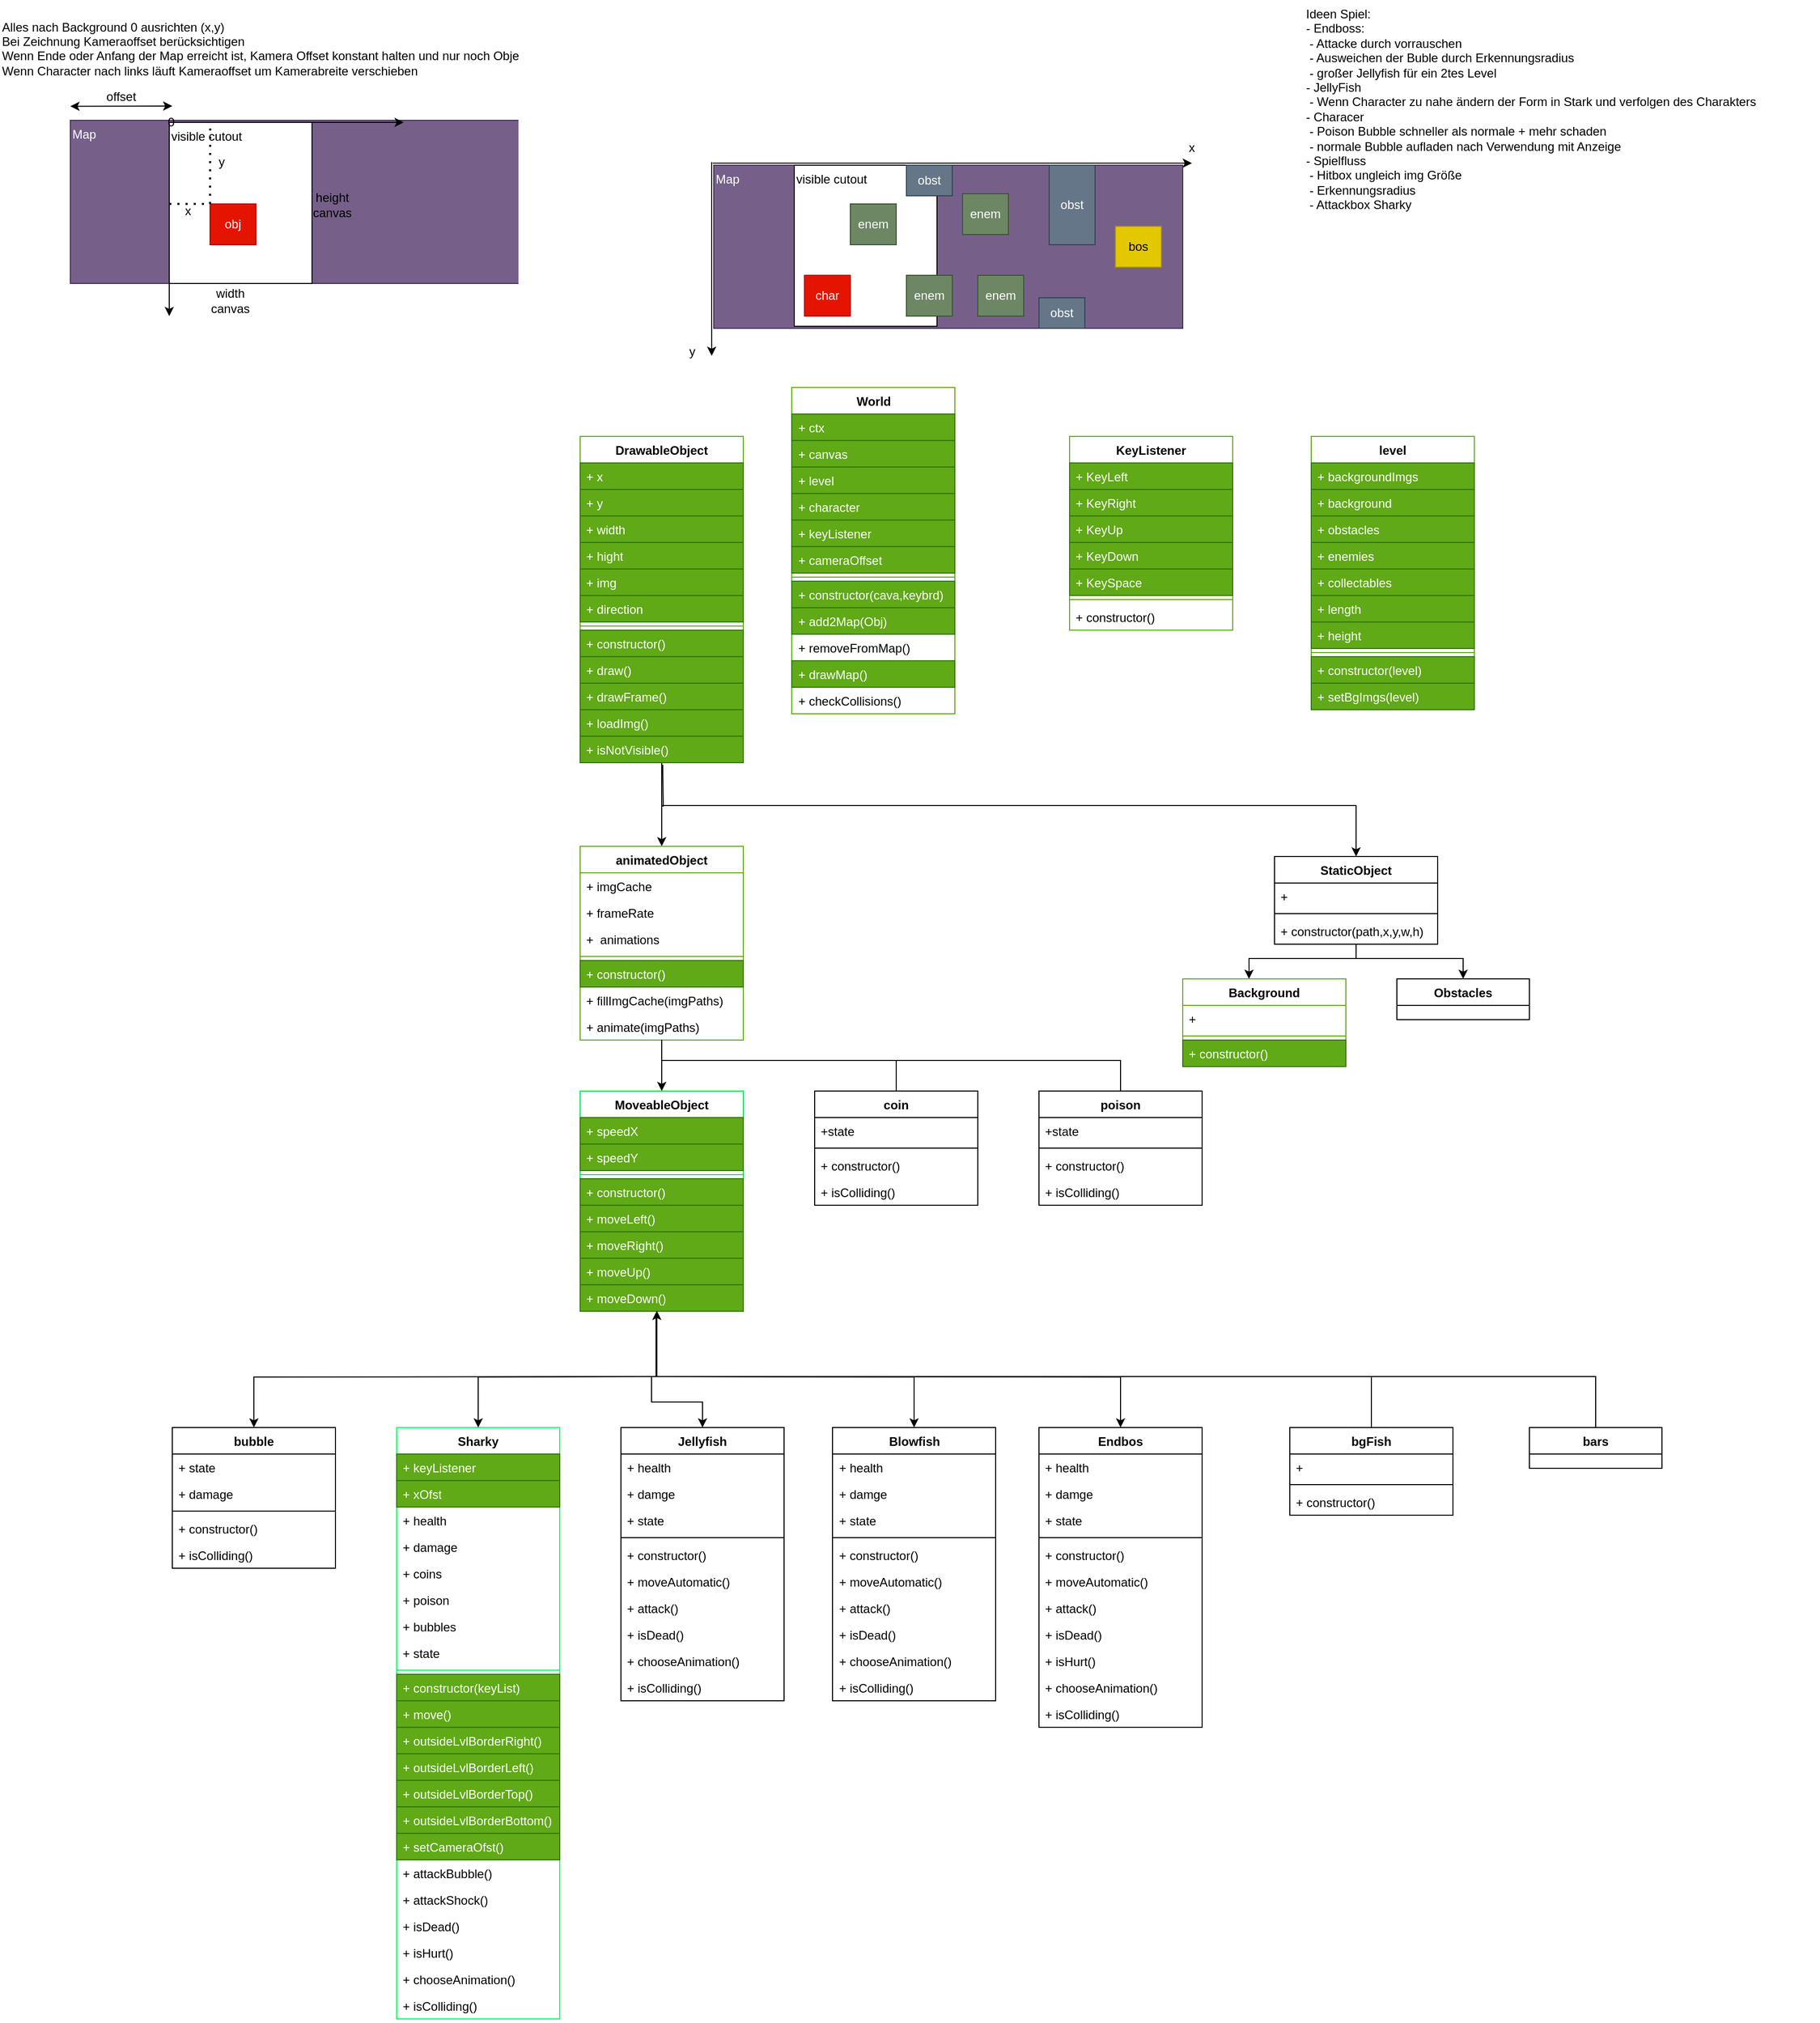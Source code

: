 <mxfile version="21.2.1" type="device">
  <diagram id="C5RBs43oDa-KdzZeNtuy" name="Page-1">
    <mxGraphModel dx="1531" dy="1852" grid="1" gridSize="10" guides="1" tooltips="1" connect="1" arrows="1" fold="1" page="1" pageScale="1" pageWidth="827" pageHeight="1169" math="0" shadow="0">
      <root>
        <mxCell id="WIyWlLk6GJQsqaUBKTNV-0" />
        <mxCell id="WIyWlLk6GJQsqaUBKTNV-1" parent="WIyWlLk6GJQsqaUBKTNV-0" />
        <mxCell id="HzdkbjWVnRiLDoLoKct_-272" value="Map" style="rounded=0;whiteSpace=wrap;html=1;align=left;verticalAlign=top;fillColor=#76608a;strokeColor=#432D57;fontColor=#ffffff;" parent="WIyWlLk6GJQsqaUBKTNV-1" vertex="1">
          <mxGeometry x="-390" y="-402" width="460" height="160" as="geometry" />
        </mxCell>
        <mxCell id="HzdkbjWVnRiLDoLoKct_-9" value="World" style="swimlane;fontStyle=1;align=center;verticalAlign=top;childLayout=stackLayout;horizontal=1;startSize=26;horizontalStack=0;resizeParent=1;resizeParentMax=0;resizeLast=0;collapsible=1;marginBottom=0;whiteSpace=wrap;html=1;strokeColor=#60a917;" parent="WIyWlLk6GJQsqaUBKTNV-1" vertex="1">
          <mxGeometry x="317.5" y="-140" width="160" height="320" as="geometry">
            <mxRectangle x="270" y="80" width="130" height="40" as="alternateBounds" />
          </mxGeometry>
        </mxCell>
        <mxCell id="HzdkbjWVnRiLDoLoKct_-10" value="+ ctx" style="text;strokeColor=#2D7600;fillColor=#60a917;align=left;verticalAlign=top;spacingLeft=4;spacingRight=4;overflow=hidden;rotatable=0;points=[[0,0.5],[1,0.5]];portConstraint=eastwest;whiteSpace=wrap;html=1;fontColor=#ffffff;" parent="HzdkbjWVnRiLDoLoKct_-9" vertex="1">
          <mxGeometry y="26" width="160" height="26" as="geometry" />
        </mxCell>
        <mxCell id="HzdkbjWVnRiLDoLoKct_-95" value="+ canvas" style="text;strokeColor=#2D7600;fillColor=#60a917;align=left;verticalAlign=top;spacingLeft=4;spacingRight=4;overflow=hidden;rotatable=0;points=[[0,0.5],[1,0.5]];portConstraint=eastwest;whiteSpace=wrap;html=1;fontColor=#ffffff;" parent="HzdkbjWVnRiLDoLoKct_-9" vertex="1">
          <mxGeometry y="52" width="160" height="26" as="geometry" />
        </mxCell>
        <mxCell id="HzdkbjWVnRiLDoLoKct_-96" value="+ level" style="text;strokeColor=#2D7600;fillColor=#60a917;align=left;verticalAlign=top;spacingLeft=4;spacingRight=4;overflow=hidden;rotatable=0;points=[[0,0.5],[1,0.5]];portConstraint=eastwest;whiteSpace=wrap;html=1;fontColor=#ffffff;" parent="HzdkbjWVnRiLDoLoKct_-9" vertex="1">
          <mxGeometry y="78" width="160" height="26" as="geometry" />
        </mxCell>
        <mxCell id="9fKX-wjSNF27q1v6EJUF-25" value="+ character" style="text;strokeColor=#2D7600;fillColor=#60a917;align=left;verticalAlign=top;spacingLeft=4;spacingRight=4;overflow=hidden;rotatable=0;points=[[0,0.5],[1,0.5]];portConstraint=eastwest;whiteSpace=wrap;html=1;fontColor=#ffffff;" vertex="1" parent="HzdkbjWVnRiLDoLoKct_-9">
          <mxGeometry y="104" width="160" height="26" as="geometry" />
        </mxCell>
        <mxCell id="9fKX-wjSNF27q1v6EJUF-26" value="+ keyListener" style="text;strokeColor=#2D7600;fillColor=#60a917;align=left;verticalAlign=top;spacingLeft=4;spacingRight=4;overflow=hidden;rotatable=0;points=[[0,0.5],[1,0.5]];portConstraint=eastwest;whiteSpace=wrap;html=1;fontColor=#ffffff;" vertex="1" parent="HzdkbjWVnRiLDoLoKct_-9">
          <mxGeometry y="130" width="160" height="26" as="geometry" />
        </mxCell>
        <mxCell id="HzdkbjWVnRiLDoLoKct_-111" value="+ cameraOffset" style="text;strokeColor=#2D7600;fillColor=#60a917;align=left;verticalAlign=top;spacingLeft=4;spacingRight=4;overflow=hidden;rotatable=0;points=[[0,0.5],[1,0.5]];portConstraint=eastwest;whiteSpace=wrap;html=1;fontColor=#ffffff;" parent="HzdkbjWVnRiLDoLoKct_-9" vertex="1">
          <mxGeometry y="156" width="160" height="26" as="geometry" />
        </mxCell>
        <mxCell id="HzdkbjWVnRiLDoLoKct_-11" value="" style="line;strokeWidth=1;fillColor=none;align=left;verticalAlign=middle;spacingTop=-1;spacingLeft=3;spacingRight=3;rotatable=0;labelPosition=right;points=[];portConstraint=eastwest;strokeColor=inherit;" parent="HzdkbjWVnRiLDoLoKct_-9" vertex="1">
          <mxGeometry y="182" width="160" height="8" as="geometry" />
        </mxCell>
        <mxCell id="HzdkbjWVnRiLDoLoKct_-12" value="&lt;div&gt;+ constructor(cava,keybrd)&lt;/div&gt;" style="text;strokeColor=#2D7600;fillColor=#60a917;align=left;verticalAlign=top;spacingLeft=4;spacingRight=4;overflow=hidden;rotatable=0;points=[[0,0.5],[1,0.5]];portConstraint=eastwest;whiteSpace=wrap;html=1;fontColor=#ffffff;" parent="HzdkbjWVnRiLDoLoKct_-9" vertex="1">
          <mxGeometry y="190" width="160" height="26" as="geometry" />
        </mxCell>
        <mxCell id="HzdkbjWVnRiLDoLoKct_-98" value="&lt;div&gt;+ add2Map(Obj)&lt;br&gt;&lt;/div&gt;" style="text;strokeColor=#2D7600;fillColor=#60a917;align=left;verticalAlign=top;spacingLeft=4;spacingRight=4;overflow=hidden;rotatable=0;points=[[0,0.5],[1,0.5]];portConstraint=eastwest;whiteSpace=wrap;html=1;fontColor=#ffffff;" parent="HzdkbjWVnRiLDoLoKct_-9" vertex="1">
          <mxGeometry y="216" width="160" height="26" as="geometry" />
        </mxCell>
        <mxCell id="HzdkbjWVnRiLDoLoKct_-265" value="&lt;div&gt;+ removeFromMap()&lt;/div&gt;" style="text;strokeColor=none;fillColor=none;align=left;verticalAlign=top;spacingLeft=4;spacingRight=4;overflow=hidden;rotatable=0;points=[[0,0.5],[1,0.5]];portConstraint=eastwest;whiteSpace=wrap;html=1;" parent="HzdkbjWVnRiLDoLoKct_-9" vertex="1">
          <mxGeometry y="242" width="160" height="26" as="geometry" />
        </mxCell>
        <mxCell id="HzdkbjWVnRiLDoLoKct_-97" value="&lt;div&gt;+ drawMap()&lt;/div&gt;" style="text;strokeColor=#2D7600;fillColor=#60a917;align=left;verticalAlign=top;spacingLeft=4;spacingRight=4;overflow=hidden;rotatable=0;points=[[0,0.5],[1,0.5]];portConstraint=eastwest;whiteSpace=wrap;html=1;fontColor=#ffffff;" parent="HzdkbjWVnRiLDoLoKct_-9" vertex="1">
          <mxGeometry y="268" width="160" height="26" as="geometry" />
        </mxCell>
        <mxCell id="HzdkbjWVnRiLDoLoKct_-225" value="&lt;div&gt;+ checkCollisions()&lt;/div&gt;" style="text;strokeColor=none;fillColor=none;align=left;verticalAlign=top;spacingLeft=4;spacingRight=4;overflow=hidden;rotatable=0;points=[[0,0.5],[1,0.5]];portConstraint=eastwest;whiteSpace=wrap;html=1;" parent="HzdkbjWVnRiLDoLoKct_-9" vertex="1">
          <mxGeometry y="294" width="160" height="26" as="geometry" />
        </mxCell>
        <mxCell id="HzdkbjWVnRiLDoLoKct_-183" style="edgeStyle=orthogonalEdgeStyle;rounded=0;orthogonalLoop=1;jettySize=auto;html=1;exitX=0.5;exitY=1;exitDx=0;exitDy=0;entryX=0.5;entryY=0;entryDx=0;entryDy=0;" parent="WIyWlLk6GJQsqaUBKTNV-1" source="HzdkbjWVnRiLDoLoKct_-17" target="HzdkbjWVnRiLDoLoKct_-29" edge="1">
          <mxGeometry relative="1" as="geometry">
            <Array as="points">
              <mxPoint x="190" y="270" />
              <mxPoint x="871" y="270" />
            </Array>
          </mxGeometry>
        </mxCell>
        <mxCell id="HzdkbjWVnRiLDoLoKct_-17" value="DrawableObject" style="swimlane;fontStyle=1;align=center;verticalAlign=top;childLayout=stackLayout;horizontal=1;startSize=26;horizontalStack=0;resizeParent=1;resizeParentMax=0;resizeLast=0;collapsible=1;marginBottom=0;whiteSpace=wrap;html=1;strokeColor=#60a917;" parent="WIyWlLk6GJQsqaUBKTNV-1" vertex="1">
          <mxGeometry x="110" y="-92" width="160" height="320" as="geometry">
            <mxRectangle x="110" y="-43" width="130" height="40" as="alternateBounds" />
          </mxGeometry>
        </mxCell>
        <mxCell id="HzdkbjWVnRiLDoLoKct_-18" value="&lt;div&gt;+ x&lt;/div&gt;" style="text;strokeColor=#2D7600;fillColor=#60a917;align=left;verticalAlign=top;spacingLeft=4;spacingRight=4;overflow=hidden;rotatable=0;points=[[0,0.5],[1,0.5]];portConstraint=eastwest;whiteSpace=wrap;html=1;fontColor=#ffffff;" parent="HzdkbjWVnRiLDoLoKct_-17" vertex="1">
          <mxGeometry y="26" width="160" height="26" as="geometry" />
        </mxCell>
        <mxCell id="HzdkbjWVnRiLDoLoKct_-81" value="&lt;div&gt;+ y&lt;br&gt;&lt;/div&gt;" style="text;strokeColor=#2D7600;fillColor=#60a917;align=left;verticalAlign=top;spacingLeft=4;spacingRight=4;overflow=hidden;rotatable=0;points=[[0,0.5],[1,0.5]];portConstraint=eastwest;whiteSpace=wrap;html=1;fontColor=#ffffff;" parent="HzdkbjWVnRiLDoLoKct_-17" vertex="1">
          <mxGeometry y="52" width="160" height="26" as="geometry" />
        </mxCell>
        <mxCell id="HzdkbjWVnRiLDoLoKct_-82" value="&lt;div&gt;+ width&lt;br&gt;&lt;/div&gt;" style="text;strokeColor=#2D7600;fillColor=#60a917;align=left;verticalAlign=top;spacingLeft=4;spacingRight=4;overflow=hidden;rotatable=0;points=[[0,0.5],[1,0.5]];portConstraint=eastwest;whiteSpace=wrap;html=1;fontColor=#ffffff;" parent="HzdkbjWVnRiLDoLoKct_-17" vertex="1">
          <mxGeometry y="78" width="160" height="26" as="geometry" />
        </mxCell>
        <mxCell id="HzdkbjWVnRiLDoLoKct_-83" value="&lt;div&gt;+ hight&lt;br&gt;&lt;/div&gt;" style="text;strokeColor=#2D7600;fillColor=#60a917;align=left;verticalAlign=top;spacingLeft=4;spacingRight=4;overflow=hidden;rotatable=0;points=[[0,0.5],[1,0.5]];portConstraint=eastwest;whiteSpace=wrap;html=1;fontColor=#ffffff;" parent="HzdkbjWVnRiLDoLoKct_-17" vertex="1">
          <mxGeometry y="104" width="160" height="26" as="geometry" />
        </mxCell>
        <mxCell id="HzdkbjWVnRiLDoLoKct_-85" value="&lt;div&gt;+ img&lt;br&gt;&lt;/div&gt;" style="text;strokeColor=#2D7600;fillColor=#60a917;align=left;verticalAlign=top;spacingLeft=4;spacingRight=4;overflow=hidden;rotatable=0;points=[[0,0.5],[1,0.5]];portConstraint=eastwest;whiteSpace=wrap;html=1;fontColor=#ffffff;" parent="HzdkbjWVnRiLDoLoKct_-17" vertex="1">
          <mxGeometry y="130" width="160" height="26" as="geometry" />
        </mxCell>
        <mxCell id="HzdkbjWVnRiLDoLoKct_-86" value="&lt;div&gt;+ direction&lt;br&gt;&lt;/div&gt;" style="text;strokeColor=#2D7600;fillColor=#60a917;align=left;verticalAlign=top;spacingLeft=4;spacingRight=4;overflow=hidden;rotatable=0;points=[[0,0.5],[1,0.5]];portConstraint=eastwest;whiteSpace=wrap;html=1;fontColor=#ffffff;" parent="HzdkbjWVnRiLDoLoKct_-17" vertex="1">
          <mxGeometry y="156" width="160" height="26" as="geometry" />
        </mxCell>
        <mxCell id="HzdkbjWVnRiLDoLoKct_-19" value="" style="line;strokeWidth=1;fillColor=none;align=left;verticalAlign=middle;spacingTop=-1;spacingLeft=3;spacingRight=3;rotatable=0;labelPosition=right;points=[];portConstraint=eastwest;strokeColor=inherit;" parent="HzdkbjWVnRiLDoLoKct_-17" vertex="1">
          <mxGeometry y="182" width="160" height="8" as="geometry" />
        </mxCell>
        <mxCell id="HzdkbjWVnRiLDoLoKct_-91" value="+ constructor()" style="text;strokeColor=#2D7600;fillColor=#60a917;align=left;verticalAlign=top;spacingLeft=4;spacingRight=4;overflow=hidden;rotatable=0;points=[[0,0.5],[1,0.5]];portConstraint=eastwest;whiteSpace=wrap;html=1;fontColor=#ffffff;" parent="HzdkbjWVnRiLDoLoKct_-17" vertex="1">
          <mxGeometry y="190" width="160" height="26" as="geometry" />
        </mxCell>
        <mxCell id="HzdkbjWVnRiLDoLoKct_-20" value="+ draw()" style="text;strokeColor=#2D7600;fillColor=#60a917;align=left;verticalAlign=top;spacingLeft=4;spacingRight=4;overflow=hidden;rotatable=0;points=[[0,0.5],[1,0.5]];portConstraint=eastwest;whiteSpace=wrap;html=1;fontColor=#ffffff;" parent="HzdkbjWVnRiLDoLoKct_-17" vertex="1">
          <mxGeometry y="216" width="160" height="26" as="geometry" />
        </mxCell>
        <mxCell id="HzdkbjWVnRiLDoLoKct_-84" value="+ drawFrame()" style="text;strokeColor=#2D7600;fillColor=#60a917;align=left;verticalAlign=top;spacingLeft=4;spacingRight=4;overflow=hidden;rotatable=0;points=[[0,0.5],[1,0.5]];portConstraint=eastwest;whiteSpace=wrap;html=1;fontColor=#ffffff;" parent="HzdkbjWVnRiLDoLoKct_-17" vertex="1">
          <mxGeometry y="242" width="160" height="26" as="geometry" />
        </mxCell>
        <mxCell id="9fKX-wjSNF27q1v6EJUF-12" value="+ loadImg()" style="text;strokeColor=#2D7600;fillColor=#60a917;align=left;verticalAlign=top;spacingLeft=4;spacingRight=4;overflow=hidden;rotatable=0;points=[[0,0.5],[1,0.5]];portConstraint=eastwest;whiteSpace=wrap;html=1;fontColor=#ffffff;" vertex="1" parent="HzdkbjWVnRiLDoLoKct_-17">
          <mxGeometry y="268" width="160" height="26" as="geometry" />
        </mxCell>
        <mxCell id="9fKX-wjSNF27q1v6EJUF-13" value="+ isNotVisible()" style="text;strokeColor=#2D7600;fillColor=#60a917;align=left;verticalAlign=top;spacingLeft=4;spacingRight=4;overflow=hidden;rotatable=0;points=[[0,0.5],[1,0.5]];portConstraint=eastwest;whiteSpace=wrap;html=1;fontColor=#ffffff;" vertex="1" parent="HzdkbjWVnRiLDoLoKct_-17">
          <mxGeometry y="294" width="160" height="26" as="geometry" />
        </mxCell>
        <mxCell id="HzdkbjWVnRiLDoLoKct_-21" value="KeyListener" style="swimlane;fontStyle=1;align=center;verticalAlign=top;childLayout=stackLayout;horizontal=1;startSize=26;horizontalStack=0;resizeParent=1;resizeParentMax=0;resizeLast=0;collapsible=1;marginBottom=0;whiteSpace=wrap;html=1;strokeColor=#60a917;" parent="WIyWlLk6GJQsqaUBKTNV-1" vertex="1">
          <mxGeometry x="590" y="-92" width="160" height="190" as="geometry">
            <mxRectangle x="510" y="130" width="130" height="40" as="alternateBounds" />
          </mxGeometry>
        </mxCell>
        <mxCell id="HzdkbjWVnRiLDoLoKct_-22" value="+ KeyLeft" style="text;strokeColor=#2D7600;fillColor=#60a917;align=left;verticalAlign=top;spacingLeft=4;spacingRight=4;overflow=hidden;rotatable=0;points=[[0,0.5],[1,0.5]];portConstraint=eastwest;whiteSpace=wrap;html=1;fontColor=#ffffff;" parent="HzdkbjWVnRiLDoLoKct_-21" vertex="1">
          <mxGeometry y="26" width="160" height="26" as="geometry" />
        </mxCell>
        <mxCell id="HzdkbjWVnRiLDoLoKct_-87" value="+ KeyRight" style="text;strokeColor=#2D7600;fillColor=#60a917;align=left;verticalAlign=top;spacingLeft=4;spacingRight=4;overflow=hidden;rotatable=0;points=[[0,0.5],[1,0.5]];portConstraint=eastwest;whiteSpace=wrap;html=1;fontColor=#ffffff;" parent="HzdkbjWVnRiLDoLoKct_-21" vertex="1">
          <mxGeometry y="52" width="160" height="26" as="geometry" />
        </mxCell>
        <mxCell id="HzdkbjWVnRiLDoLoKct_-88" value="+ KeyUp" style="text;strokeColor=#2D7600;fillColor=#60a917;align=left;verticalAlign=top;spacingLeft=4;spacingRight=4;overflow=hidden;rotatable=0;points=[[0,0.5],[1,0.5]];portConstraint=eastwest;whiteSpace=wrap;html=1;fontColor=#ffffff;" parent="HzdkbjWVnRiLDoLoKct_-21" vertex="1">
          <mxGeometry y="78" width="160" height="26" as="geometry" />
        </mxCell>
        <mxCell id="HzdkbjWVnRiLDoLoKct_-89" value="+ KeyDown" style="text;strokeColor=#2D7600;fillColor=#60a917;align=left;verticalAlign=top;spacingLeft=4;spacingRight=4;overflow=hidden;rotatable=0;points=[[0,0.5],[1,0.5]];portConstraint=eastwest;whiteSpace=wrap;html=1;fontColor=#ffffff;" parent="HzdkbjWVnRiLDoLoKct_-21" vertex="1">
          <mxGeometry y="104" width="160" height="26" as="geometry" />
        </mxCell>
        <mxCell id="HzdkbjWVnRiLDoLoKct_-90" value="+ KeySpace" style="text;strokeColor=#2D7600;fillColor=#60a917;align=left;verticalAlign=top;spacingLeft=4;spacingRight=4;overflow=hidden;rotatable=0;points=[[0,0.5],[1,0.5]];portConstraint=eastwest;whiteSpace=wrap;html=1;fontColor=#ffffff;" parent="HzdkbjWVnRiLDoLoKct_-21" vertex="1">
          <mxGeometry y="130" width="160" height="26" as="geometry" />
        </mxCell>
        <mxCell id="HzdkbjWVnRiLDoLoKct_-23" value="" style="line;strokeWidth=1;fillColor=none;align=left;verticalAlign=middle;spacingTop=-1;spacingLeft=3;spacingRight=3;rotatable=0;labelPosition=right;points=[];portConstraint=eastwest;strokeColor=inherit;" parent="HzdkbjWVnRiLDoLoKct_-21" vertex="1">
          <mxGeometry y="156" width="160" height="8" as="geometry" />
        </mxCell>
        <mxCell id="HzdkbjWVnRiLDoLoKct_-24" value="+ constructor()" style="text;strokeColor=none;fillColor=none;align=left;verticalAlign=top;spacingLeft=4;spacingRight=4;overflow=hidden;rotatable=0;points=[[0,0.5],[1,0.5]];portConstraint=eastwest;whiteSpace=wrap;html=1;" parent="HzdkbjWVnRiLDoLoKct_-21" vertex="1">
          <mxGeometry y="164" width="160" height="26" as="geometry" />
        </mxCell>
        <mxCell id="vhZRwU5GHjn1_qx9XKm6-17" style="edgeStyle=orthogonalEdgeStyle;rounded=0;orthogonalLoop=1;jettySize=auto;html=1;exitX=0.5;exitY=0;exitDx=0;exitDy=0;entryX=0.5;entryY=1.038;entryDx=0;entryDy=0;entryPerimeter=0;endArrow=none;endFill=0;startArrow=classic;startFill=1;" parent="WIyWlLk6GJQsqaUBKTNV-1" source="HzdkbjWVnRiLDoLoKct_-25" target="vhZRwU5GHjn1_qx9XKm6-8" edge="1">
          <mxGeometry relative="1" as="geometry" />
        </mxCell>
        <mxCell id="HzdkbjWVnRiLDoLoKct_-25" value="MoveableObject" style="swimlane;fontStyle=1;align=center;verticalAlign=top;childLayout=stackLayout;horizontal=1;startSize=26;horizontalStack=0;resizeParent=1;resizeParentMax=0;resizeLast=0;collapsible=1;marginBottom=0;whiteSpace=wrap;html=1;strokeColor=#00e55a;" parent="WIyWlLk6GJQsqaUBKTNV-1" vertex="1">
          <mxGeometry x="110" y="550" width="160" height="216" as="geometry">
            <mxRectangle x="111" y="310" width="130" height="40" as="alternateBounds" />
          </mxGeometry>
        </mxCell>
        <mxCell id="HzdkbjWVnRiLDoLoKct_-26" value="+ speedX" style="text;strokeColor=#2D7600;fillColor=#60a917;align=left;verticalAlign=top;spacingLeft=4;spacingRight=4;overflow=hidden;rotatable=0;points=[[0,0.5],[1,0.5]];portConstraint=eastwest;whiteSpace=wrap;html=1;fontColor=#ffffff;" parent="HzdkbjWVnRiLDoLoKct_-25" vertex="1">
          <mxGeometry y="26" width="160" height="26" as="geometry" />
        </mxCell>
        <mxCell id="HzdkbjWVnRiLDoLoKct_-130" value="+ speedY" style="text;strokeColor=#2D7600;fillColor=#60a917;align=left;verticalAlign=top;spacingLeft=4;spacingRight=4;overflow=hidden;rotatable=0;points=[[0,0.5],[1,0.5]];portConstraint=eastwest;whiteSpace=wrap;html=1;fontColor=#ffffff;" parent="HzdkbjWVnRiLDoLoKct_-25" vertex="1">
          <mxGeometry y="52" width="160" height="26" as="geometry" />
        </mxCell>
        <mxCell id="HzdkbjWVnRiLDoLoKct_-27" value="" style="line;strokeWidth=1;fillColor=none;align=left;verticalAlign=middle;spacingTop=-1;spacingLeft=3;spacingRight=3;rotatable=0;labelPosition=right;points=[];portConstraint=eastwest;strokeColor=inherit;" parent="HzdkbjWVnRiLDoLoKct_-25" vertex="1">
          <mxGeometry y="78" width="160" height="8" as="geometry" />
        </mxCell>
        <mxCell id="HzdkbjWVnRiLDoLoKct_-28" value="+ constructor()" style="text;strokeColor=#2D7600;fillColor=#60a917;align=left;verticalAlign=top;spacingLeft=4;spacingRight=4;overflow=hidden;rotatable=0;points=[[0,0.5],[1,0.5]];portConstraint=eastwest;whiteSpace=wrap;html=1;fontColor=#ffffff;" parent="HzdkbjWVnRiLDoLoKct_-25" vertex="1">
          <mxGeometry y="86" width="160" height="26" as="geometry" />
        </mxCell>
        <mxCell id="HzdkbjWVnRiLDoLoKct_-133" value="+ moveLeft()" style="text;strokeColor=#2D7600;fillColor=#60a917;align=left;verticalAlign=top;spacingLeft=4;spacingRight=4;overflow=hidden;rotatable=0;points=[[0,0.5],[1,0.5]];portConstraint=eastwest;whiteSpace=wrap;html=1;fontColor=#ffffff;" parent="HzdkbjWVnRiLDoLoKct_-25" vertex="1">
          <mxGeometry y="112" width="160" height="26" as="geometry" />
        </mxCell>
        <mxCell id="HzdkbjWVnRiLDoLoKct_-134" value="+ moveRight()" style="text;strokeColor=#2D7600;fillColor=#60a917;align=left;verticalAlign=top;spacingLeft=4;spacingRight=4;overflow=hidden;rotatable=0;points=[[0,0.5],[1,0.5]];portConstraint=eastwest;whiteSpace=wrap;html=1;fontColor=#ffffff;" parent="HzdkbjWVnRiLDoLoKct_-25" vertex="1">
          <mxGeometry y="138" width="160" height="26" as="geometry" />
        </mxCell>
        <mxCell id="HzdkbjWVnRiLDoLoKct_-135" value="+ moveUp()" style="text;strokeColor=#2D7600;fillColor=#60a917;align=left;verticalAlign=top;spacingLeft=4;spacingRight=4;overflow=hidden;rotatable=0;points=[[0,0.5],[1,0.5]];portConstraint=eastwest;whiteSpace=wrap;html=1;fontColor=#ffffff;" parent="HzdkbjWVnRiLDoLoKct_-25" vertex="1">
          <mxGeometry y="164" width="160" height="26" as="geometry" />
        </mxCell>
        <mxCell id="HzdkbjWVnRiLDoLoKct_-137" value="+ moveDown()" style="text;strokeColor=#2D7600;fillColor=#60a917;align=left;verticalAlign=top;spacingLeft=4;spacingRight=4;overflow=hidden;rotatable=0;points=[[0,0.5],[1,0.5]];portConstraint=eastwest;whiteSpace=wrap;html=1;fontColor=#ffffff;" parent="HzdkbjWVnRiLDoLoKct_-25" vertex="1">
          <mxGeometry y="190" width="160" height="26" as="geometry" />
        </mxCell>
        <mxCell id="HzdkbjWVnRiLDoLoKct_-184" style="edgeStyle=orthogonalEdgeStyle;rounded=0;orthogonalLoop=1;jettySize=auto;html=1;exitX=0.5;exitY=1;exitDx=0;exitDy=0;" parent="WIyWlLk6GJQsqaUBKTNV-1" source="HzdkbjWVnRiLDoLoKct_-29" target="HzdkbjWVnRiLDoLoKct_-49" edge="1">
          <mxGeometry relative="1" as="geometry">
            <Array as="points">
              <mxPoint x="871" y="420" />
              <mxPoint x="766" y="420" />
            </Array>
          </mxGeometry>
        </mxCell>
        <mxCell id="HzdkbjWVnRiLDoLoKct_-185" style="edgeStyle=orthogonalEdgeStyle;rounded=0;orthogonalLoop=1;jettySize=auto;html=1;exitX=0.5;exitY=1;exitDx=0;exitDy=0;entryX=0.5;entryY=0;entryDx=0;entryDy=0;" parent="WIyWlLk6GJQsqaUBKTNV-1" source="HzdkbjWVnRiLDoLoKct_-29" target="HzdkbjWVnRiLDoLoKct_-53" edge="1">
          <mxGeometry relative="1" as="geometry">
            <Array as="points">
              <mxPoint x="871" y="420" />
              <mxPoint x="976" y="420" />
            </Array>
          </mxGeometry>
        </mxCell>
        <mxCell id="HzdkbjWVnRiLDoLoKct_-29" value="StaticObject" style="swimlane;fontStyle=1;align=center;verticalAlign=top;childLayout=stackLayout;horizontal=1;startSize=26;horizontalStack=0;resizeParent=1;resizeParentMax=0;resizeLast=0;collapsible=1;marginBottom=0;whiteSpace=wrap;html=1;" parent="WIyWlLk6GJQsqaUBKTNV-1" vertex="1">
          <mxGeometry x="791" y="320" width="160" height="86" as="geometry">
            <mxRectangle x="400" y="320" width="130" height="40" as="alternateBounds" />
          </mxGeometry>
        </mxCell>
        <mxCell id="HzdkbjWVnRiLDoLoKct_-30" value="+ " style="text;strokeColor=none;fillColor=none;align=left;verticalAlign=top;spacingLeft=4;spacingRight=4;overflow=hidden;rotatable=0;points=[[0,0.5],[1,0.5]];portConstraint=eastwest;whiteSpace=wrap;html=1;" parent="HzdkbjWVnRiLDoLoKct_-29" vertex="1">
          <mxGeometry y="26" width="160" height="26" as="geometry" />
        </mxCell>
        <mxCell id="HzdkbjWVnRiLDoLoKct_-31" value="" style="line;strokeWidth=1;fillColor=none;align=left;verticalAlign=middle;spacingTop=-1;spacingLeft=3;spacingRight=3;rotatable=0;labelPosition=right;points=[];portConstraint=eastwest;strokeColor=inherit;" parent="HzdkbjWVnRiLDoLoKct_-29" vertex="1">
          <mxGeometry y="52" width="160" height="8" as="geometry" />
        </mxCell>
        <mxCell id="HzdkbjWVnRiLDoLoKct_-32" value="+ constructor(path,x,y,w,h)" style="text;strokeColor=none;fillColor=none;align=left;verticalAlign=top;spacingLeft=4;spacingRight=4;overflow=hidden;rotatable=0;points=[[0,0.5],[1,0.5]];portConstraint=eastwest;whiteSpace=wrap;html=1;" parent="HzdkbjWVnRiLDoLoKct_-29" vertex="1">
          <mxGeometry y="60" width="160" height="26" as="geometry" />
        </mxCell>
        <mxCell id="HzdkbjWVnRiLDoLoKct_-41" value="Sharky" style="swimlane;fontStyle=1;align=center;verticalAlign=top;childLayout=stackLayout;horizontal=1;startSize=26;horizontalStack=0;resizeParent=1;resizeParentMax=0;resizeLast=0;collapsible=1;marginBottom=0;whiteSpace=wrap;html=1;strokeColor=#00ff62;" parent="WIyWlLk6GJQsqaUBKTNV-1" vertex="1">
          <mxGeometry x="-70" y="880" width="160" height="580" as="geometry">
            <mxRectangle x="30" y="780" width="130" height="40" as="alternateBounds" />
          </mxGeometry>
        </mxCell>
        <mxCell id="HzdkbjWVnRiLDoLoKct_-193" value="+ keyListener" style="text;strokeColor=#2D7600;fillColor=#60a917;align=left;verticalAlign=top;spacingLeft=4;spacingRight=4;overflow=hidden;rotatable=0;points=[[0,0.5],[1,0.5]];portConstraint=eastwest;whiteSpace=wrap;html=1;fontColor=#ffffff;" parent="HzdkbjWVnRiLDoLoKct_-41" vertex="1">
          <mxGeometry y="26" width="160" height="26" as="geometry" />
        </mxCell>
        <mxCell id="9fKX-wjSNF27q1v6EJUF-5" value="+ xOfst" style="text;strokeColor=#2D7600;fillColor=#60a917;align=left;verticalAlign=top;spacingLeft=4;spacingRight=4;overflow=hidden;rotatable=0;points=[[0,0.5],[1,0.5]];portConstraint=eastwest;whiteSpace=wrap;html=1;fontColor=#ffffff;" vertex="1" parent="HzdkbjWVnRiLDoLoKct_-41">
          <mxGeometry y="52" width="160" height="26" as="geometry" />
        </mxCell>
        <mxCell id="HzdkbjWVnRiLDoLoKct_-230" value="+ health" style="text;strokeColor=none;fillColor=none;align=left;verticalAlign=top;spacingLeft=4;spacingRight=4;overflow=hidden;rotatable=0;points=[[0,0.5],[1,0.5]];portConstraint=eastwest;whiteSpace=wrap;html=1;" parent="HzdkbjWVnRiLDoLoKct_-41" vertex="1">
          <mxGeometry y="78" width="160" height="26" as="geometry" />
        </mxCell>
        <mxCell id="HzdkbjWVnRiLDoLoKct_-42" value="+ damage" style="text;strokeColor=none;fillColor=none;align=left;verticalAlign=top;spacingLeft=4;spacingRight=4;overflow=hidden;rotatable=0;points=[[0,0.5],[1,0.5]];portConstraint=eastwest;whiteSpace=wrap;html=1;" parent="HzdkbjWVnRiLDoLoKct_-41" vertex="1">
          <mxGeometry y="104" width="160" height="26" as="geometry" />
        </mxCell>
        <mxCell id="HzdkbjWVnRiLDoLoKct_-194" value="+ coins" style="text;strokeColor=none;fillColor=none;align=left;verticalAlign=top;spacingLeft=4;spacingRight=4;overflow=hidden;rotatable=0;points=[[0,0.5],[1,0.5]];portConstraint=eastwest;whiteSpace=wrap;html=1;" parent="HzdkbjWVnRiLDoLoKct_-41" vertex="1">
          <mxGeometry y="130" width="160" height="26" as="geometry" />
        </mxCell>
        <mxCell id="HzdkbjWVnRiLDoLoKct_-229" value="+ poison" style="text;strokeColor=none;fillColor=none;align=left;verticalAlign=top;spacingLeft=4;spacingRight=4;overflow=hidden;rotatable=0;points=[[0,0.5],[1,0.5]];portConstraint=eastwest;whiteSpace=wrap;html=1;" parent="HzdkbjWVnRiLDoLoKct_-41" vertex="1">
          <mxGeometry y="156" width="160" height="26" as="geometry" />
        </mxCell>
        <mxCell id="HzdkbjWVnRiLDoLoKct_-195" value="+ bubbles" style="text;strokeColor=none;fillColor=none;align=left;verticalAlign=top;spacingLeft=4;spacingRight=4;overflow=hidden;rotatable=0;points=[[0,0.5],[1,0.5]];portConstraint=eastwest;whiteSpace=wrap;html=1;" parent="HzdkbjWVnRiLDoLoKct_-41" vertex="1">
          <mxGeometry y="182" width="160" height="26" as="geometry" />
        </mxCell>
        <mxCell id="HzdkbjWVnRiLDoLoKct_-199" value="+ state" style="text;strokeColor=none;fillColor=none;align=left;verticalAlign=top;spacingLeft=4;spacingRight=4;overflow=hidden;rotatable=0;points=[[0,0.5],[1,0.5]];portConstraint=eastwest;whiteSpace=wrap;html=1;" parent="HzdkbjWVnRiLDoLoKct_-41" vertex="1">
          <mxGeometry y="208" width="160" height="26" as="geometry" />
        </mxCell>
        <mxCell id="HzdkbjWVnRiLDoLoKct_-43" value="" style="line;strokeWidth=1;fillColor=none;align=left;verticalAlign=middle;spacingTop=-1;spacingLeft=3;spacingRight=3;rotatable=0;labelPosition=right;points=[];portConstraint=eastwest;strokeColor=inherit;" parent="HzdkbjWVnRiLDoLoKct_-41" vertex="1">
          <mxGeometry y="234" width="160" height="8" as="geometry" />
        </mxCell>
        <mxCell id="HzdkbjWVnRiLDoLoKct_-44" value="+ constructor(keyList)" style="text;fillColor=#60a917;align=left;verticalAlign=top;spacingLeft=4;spacingRight=4;overflow=hidden;rotatable=0;points=[[0,0.5],[1,0.5]];portConstraint=eastwest;whiteSpace=wrap;html=1;strokeColor=#2D7600;fontColor=#ffffff;" parent="HzdkbjWVnRiLDoLoKct_-41" vertex="1">
          <mxGeometry y="242" width="160" height="26" as="geometry" />
        </mxCell>
        <mxCell id="HzdkbjWVnRiLDoLoKct_-196" value="+ move()" style="text;fillColor=#60a917;align=left;verticalAlign=top;spacingLeft=4;spacingRight=4;overflow=hidden;rotatable=0;points=[[0,0.5],[1,0.5]];portConstraint=eastwest;whiteSpace=wrap;html=1;strokeColor=#2D7600;fontColor=#ffffff;" parent="HzdkbjWVnRiLDoLoKct_-41" vertex="1">
          <mxGeometry y="268" width="160" height="26" as="geometry" />
        </mxCell>
        <mxCell id="9fKX-wjSNF27q1v6EJUF-0" value="+ outsideLvlBorderRight()" style="text;fillColor=#60a917;align=left;verticalAlign=top;spacingLeft=4;spacingRight=4;overflow=hidden;rotatable=0;points=[[0,0.5],[1,0.5]];portConstraint=eastwest;whiteSpace=wrap;html=1;strokeColor=#2D7600;fontColor=#ffffff;" vertex="1" parent="HzdkbjWVnRiLDoLoKct_-41">
          <mxGeometry y="294" width="160" height="26" as="geometry" />
        </mxCell>
        <mxCell id="9fKX-wjSNF27q1v6EJUF-1" value="+ outsideLvlBorderLeft()" style="text;fillColor=#60a917;align=left;verticalAlign=top;spacingLeft=4;spacingRight=4;overflow=hidden;rotatable=0;points=[[0,0.5],[1,0.5]];portConstraint=eastwest;whiteSpace=wrap;html=1;strokeColor=#2D7600;fontColor=#ffffff;" vertex="1" parent="HzdkbjWVnRiLDoLoKct_-41">
          <mxGeometry y="320" width="160" height="26" as="geometry" />
        </mxCell>
        <mxCell id="9fKX-wjSNF27q1v6EJUF-2" value="+ outsideLvlBorderTop()" style="text;fillColor=#60a917;align=left;verticalAlign=top;spacingLeft=4;spacingRight=4;overflow=hidden;rotatable=0;points=[[0,0.5],[1,0.5]];portConstraint=eastwest;whiteSpace=wrap;html=1;strokeColor=#2D7600;fontColor=#ffffff;" vertex="1" parent="HzdkbjWVnRiLDoLoKct_-41">
          <mxGeometry y="346" width="160" height="26" as="geometry" />
        </mxCell>
        <mxCell id="9fKX-wjSNF27q1v6EJUF-3" value="+ outsideLvlBorderBottom()" style="text;fillColor=#60a917;align=left;verticalAlign=top;spacingLeft=4;spacingRight=4;overflow=hidden;rotatable=0;points=[[0,0.5],[1,0.5]];portConstraint=eastwest;whiteSpace=wrap;html=1;strokeColor=#2D7600;fontColor=#ffffff;" vertex="1" parent="HzdkbjWVnRiLDoLoKct_-41">
          <mxGeometry y="372" width="160" height="26" as="geometry" />
        </mxCell>
        <mxCell id="9fKX-wjSNF27q1v6EJUF-4" value="+&amp;nbsp;setCameraOfst&lt;span style=&quot;background-color: initial;&quot;&gt;()&lt;/span&gt;" style="text;fillColor=#60a917;align=left;verticalAlign=top;spacingLeft=4;spacingRight=4;overflow=hidden;rotatable=0;points=[[0,0.5],[1,0.5]];portConstraint=eastwest;whiteSpace=wrap;html=1;strokeColor=#2D7600;fontColor=#ffffff;" vertex="1" parent="HzdkbjWVnRiLDoLoKct_-41">
          <mxGeometry y="398" width="160" height="26" as="geometry" />
        </mxCell>
        <mxCell id="HzdkbjWVnRiLDoLoKct_-197" value="+ attackBubble()" style="text;strokeColor=none;fillColor=none;align=left;verticalAlign=top;spacingLeft=4;spacingRight=4;overflow=hidden;rotatable=0;points=[[0,0.5],[1,0.5]];portConstraint=eastwest;whiteSpace=wrap;html=1;" parent="HzdkbjWVnRiLDoLoKct_-41" vertex="1">
          <mxGeometry y="424" width="160" height="26" as="geometry" />
        </mxCell>
        <mxCell id="HzdkbjWVnRiLDoLoKct_-198" value="+ attackShock()" style="text;strokeColor=none;fillColor=none;align=left;verticalAlign=top;spacingLeft=4;spacingRight=4;overflow=hidden;rotatable=0;points=[[0,0.5],[1,0.5]];portConstraint=eastwest;whiteSpace=wrap;html=1;" parent="HzdkbjWVnRiLDoLoKct_-41" vertex="1">
          <mxGeometry y="450" width="160" height="26" as="geometry" />
        </mxCell>
        <mxCell id="HzdkbjWVnRiLDoLoKct_-200" value="+ isDead()" style="text;strokeColor=none;fillColor=none;align=left;verticalAlign=top;spacingLeft=4;spacingRight=4;overflow=hidden;rotatable=0;points=[[0,0.5],[1,0.5]];portConstraint=eastwest;whiteSpace=wrap;html=1;" parent="HzdkbjWVnRiLDoLoKct_-41" vertex="1">
          <mxGeometry y="476" width="160" height="26" as="geometry" />
        </mxCell>
        <mxCell id="HzdkbjWVnRiLDoLoKct_-201" value="+ isHurt()" style="text;strokeColor=none;fillColor=none;align=left;verticalAlign=top;spacingLeft=4;spacingRight=4;overflow=hidden;rotatable=0;points=[[0,0.5],[1,0.5]];portConstraint=eastwest;whiteSpace=wrap;html=1;" parent="HzdkbjWVnRiLDoLoKct_-41" vertex="1">
          <mxGeometry y="502" width="160" height="26" as="geometry" />
        </mxCell>
        <mxCell id="HzdkbjWVnRiLDoLoKct_-202" value="+ chooseAnimation()" style="text;strokeColor=none;fillColor=none;align=left;verticalAlign=top;spacingLeft=4;spacingRight=4;overflow=hidden;rotatable=0;points=[[0,0.5],[1,0.5]];portConstraint=eastwest;whiteSpace=wrap;html=1;" parent="HzdkbjWVnRiLDoLoKct_-41" vertex="1">
          <mxGeometry y="528" width="160" height="26" as="geometry" />
        </mxCell>
        <mxCell id="HzdkbjWVnRiLDoLoKct_-260" value="+ isColliding()" style="text;strokeColor=none;fillColor=none;align=left;verticalAlign=top;spacingLeft=4;spacingRight=4;overflow=hidden;rotatable=0;points=[[0,0.5],[1,0.5]];portConstraint=eastwest;whiteSpace=wrap;html=1;" parent="HzdkbjWVnRiLDoLoKct_-41" vertex="1">
          <mxGeometry y="554" width="160" height="26" as="geometry" />
        </mxCell>
        <mxCell id="HzdkbjWVnRiLDoLoKct_-49" value="Background" style="swimlane;fontStyle=1;align=center;verticalAlign=top;childLayout=stackLayout;horizontal=1;startSize=26;horizontalStack=0;resizeParent=1;resizeParentMax=0;resizeLast=0;collapsible=1;marginBottom=0;whiteSpace=wrap;html=1;strokeColor=#60a917;" parent="WIyWlLk6GJQsqaUBKTNV-1" vertex="1">
          <mxGeometry x="701" y="440" width="160" height="86" as="geometry">
            <mxRectangle x="701" y="440" width="130" height="40" as="alternateBounds" />
          </mxGeometry>
        </mxCell>
        <mxCell id="HzdkbjWVnRiLDoLoKct_-50" value="+&amp;nbsp;" style="text;strokeColor=none;fillColor=none;align=left;verticalAlign=top;spacingLeft=4;spacingRight=4;overflow=hidden;rotatable=0;points=[[0,0.5],[1,0.5]];portConstraint=eastwest;whiteSpace=wrap;html=1;" parent="HzdkbjWVnRiLDoLoKct_-49" vertex="1">
          <mxGeometry y="26" width="160" height="26" as="geometry" />
        </mxCell>
        <mxCell id="HzdkbjWVnRiLDoLoKct_-51" value="" style="line;strokeWidth=1;fillColor=none;align=left;verticalAlign=middle;spacingTop=-1;spacingLeft=3;spacingRight=3;rotatable=0;labelPosition=right;points=[];portConstraint=eastwest;strokeColor=inherit;" parent="HzdkbjWVnRiLDoLoKct_-49" vertex="1">
          <mxGeometry y="52" width="160" height="8" as="geometry" />
        </mxCell>
        <mxCell id="HzdkbjWVnRiLDoLoKct_-52" value="+ constructor()" style="text;strokeColor=#2D7600;fillColor=#60a917;align=left;verticalAlign=top;spacingLeft=4;spacingRight=4;overflow=hidden;rotatable=0;points=[[0,0.5],[1,0.5]];portConstraint=eastwest;whiteSpace=wrap;html=1;fontColor=#ffffff;" parent="HzdkbjWVnRiLDoLoKct_-49" vertex="1">
          <mxGeometry y="60" width="160" height="26" as="geometry" />
        </mxCell>
        <mxCell id="HzdkbjWVnRiLDoLoKct_-53" value="Obstacles" style="swimlane;fontStyle=1;align=center;verticalAlign=top;childLayout=stackLayout;horizontal=1;startSize=26;horizontalStack=0;resizeParent=1;resizeParentMax=0;resizeLast=0;collapsible=1;marginBottom=0;whiteSpace=wrap;html=1;" parent="WIyWlLk6GJQsqaUBKTNV-1" vertex="1" collapsed="1">
          <mxGeometry x="911" y="440" width="130" height="40" as="geometry">
            <mxRectangle x="230" y="170" width="160" height="86" as="alternateBounds" />
          </mxGeometry>
        </mxCell>
        <mxCell id="HzdkbjWVnRiLDoLoKct_-54" value="+ field: type" style="text;strokeColor=none;fillColor=none;align=left;verticalAlign=top;spacingLeft=4;spacingRight=4;overflow=hidden;rotatable=0;points=[[0,0.5],[1,0.5]];portConstraint=eastwest;whiteSpace=wrap;html=1;" parent="HzdkbjWVnRiLDoLoKct_-53" vertex="1">
          <mxGeometry y="26" width="160" height="26" as="geometry" />
        </mxCell>
        <mxCell id="HzdkbjWVnRiLDoLoKct_-55" value="" style="line;strokeWidth=1;fillColor=none;align=left;verticalAlign=middle;spacingTop=-1;spacingLeft=3;spacingRight=3;rotatable=0;labelPosition=right;points=[];portConstraint=eastwest;strokeColor=inherit;" parent="HzdkbjWVnRiLDoLoKct_-53" vertex="1">
          <mxGeometry y="52" width="160" height="8" as="geometry" />
        </mxCell>
        <mxCell id="HzdkbjWVnRiLDoLoKct_-56" value="+ method(type): type" style="text;strokeColor=none;fillColor=none;align=left;verticalAlign=top;spacingLeft=4;spacingRight=4;overflow=hidden;rotatable=0;points=[[0,0.5],[1,0.5]];portConstraint=eastwest;whiteSpace=wrap;html=1;" parent="HzdkbjWVnRiLDoLoKct_-53" vertex="1">
          <mxGeometry y="60" width="160" height="26" as="geometry" />
        </mxCell>
        <mxCell id="HzdkbjWVnRiLDoLoKct_-219" style="edgeStyle=orthogonalEdgeStyle;rounded=0;orthogonalLoop=1;jettySize=auto;html=1;exitX=0.5;exitY=1;exitDx=0;exitDy=0;" parent="WIyWlLk6GJQsqaUBKTNV-1" target="HzdkbjWVnRiLDoLoKct_-41" edge="1">
          <mxGeometry relative="1" as="geometry">
            <mxPoint x="190" y="830" as="sourcePoint" />
          </mxGeometry>
        </mxCell>
        <mxCell id="HzdkbjWVnRiLDoLoKct_-220" style="edgeStyle=orthogonalEdgeStyle;rounded=0;orthogonalLoop=1;jettySize=auto;html=1;exitX=0.5;exitY=1;exitDx=0;exitDy=0;entryX=0.5;entryY=0;entryDx=0;entryDy=0;" parent="WIyWlLk6GJQsqaUBKTNV-1" target="HzdkbjWVnRiLDoLoKct_-69" edge="1">
          <mxGeometry relative="1" as="geometry">
            <mxPoint x="190" y="830" as="sourcePoint" />
            <Array as="points">
              <mxPoint x="180" y="830" />
              <mxPoint x="180" y="855" />
              <mxPoint x="230" y="855" />
            </Array>
          </mxGeometry>
        </mxCell>
        <mxCell id="HzdkbjWVnRiLDoLoKct_-221" style="edgeStyle=orthogonalEdgeStyle;rounded=0;orthogonalLoop=1;jettySize=auto;html=1;exitX=0.5;exitY=1;exitDx=0;exitDy=0;" parent="WIyWlLk6GJQsqaUBKTNV-1" target="HzdkbjWVnRiLDoLoKct_-73" edge="1">
          <mxGeometry relative="1" as="geometry">
            <mxPoint x="190" y="830" as="sourcePoint" />
          </mxGeometry>
        </mxCell>
        <mxCell id="HzdkbjWVnRiLDoLoKct_-222" style="edgeStyle=orthogonalEdgeStyle;rounded=0;orthogonalLoop=1;jettySize=auto;html=1;exitX=0.5;exitY=1;exitDx=0;exitDy=0;" parent="WIyWlLk6GJQsqaUBKTNV-1" target="HzdkbjWVnRiLDoLoKct_-65" edge="1">
          <mxGeometry relative="1" as="geometry">
            <mxPoint x="190" y="830" as="sourcePoint" />
          </mxGeometry>
        </mxCell>
        <mxCell id="HzdkbjWVnRiLDoLoKct_-251" style="edgeStyle=orthogonalEdgeStyle;rounded=0;orthogonalLoop=1;jettySize=auto;html=1;exitX=0.5;exitY=1;exitDx=0;exitDy=0;" parent="WIyWlLk6GJQsqaUBKTNV-1" target="HzdkbjWVnRiLDoLoKct_-236" edge="1">
          <mxGeometry relative="1" as="geometry">
            <mxPoint x="190" y="830" as="sourcePoint" />
          </mxGeometry>
        </mxCell>
        <mxCell id="vhZRwU5GHjn1_qx9XKm6-22" style="edgeStyle=orthogonalEdgeStyle;rounded=0;orthogonalLoop=1;jettySize=auto;html=1;exitX=0.5;exitY=0;exitDx=0;exitDy=0;entryX=0.47;entryY=0.981;entryDx=0;entryDy=0;entryPerimeter=0;" parent="WIyWlLk6GJQsqaUBKTNV-1" source="HzdkbjWVnRiLDoLoKct_-61" target="HzdkbjWVnRiLDoLoKct_-137" edge="1">
          <mxGeometry relative="1" as="geometry">
            <Array as="points">
              <mxPoint x="1106" y="830" />
              <mxPoint x="185" y="830" />
            </Array>
          </mxGeometry>
        </mxCell>
        <mxCell id="HzdkbjWVnRiLDoLoKct_-61" value="bars" style="swimlane;fontStyle=1;align=center;verticalAlign=top;childLayout=stackLayout;horizontal=1;startSize=26;horizontalStack=0;resizeParent=1;resizeParentMax=0;resizeLast=0;collapsible=1;marginBottom=0;whiteSpace=wrap;html=1;" parent="WIyWlLk6GJQsqaUBKTNV-1" vertex="1" collapsed="1">
          <mxGeometry x="1041" y="880" width="130" height="40" as="geometry">
            <mxRectangle x="230" y="170" width="160" height="86" as="alternateBounds" />
          </mxGeometry>
        </mxCell>
        <mxCell id="HzdkbjWVnRiLDoLoKct_-62" value="+ field: type" style="text;strokeColor=none;fillColor=none;align=left;verticalAlign=top;spacingLeft=4;spacingRight=4;overflow=hidden;rotatable=0;points=[[0,0.5],[1,0.5]];portConstraint=eastwest;whiteSpace=wrap;html=1;" parent="HzdkbjWVnRiLDoLoKct_-61" vertex="1">
          <mxGeometry y="26" width="160" height="26" as="geometry" />
        </mxCell>
        <mxCell id="HzdkbjWVnRiLDoLoKct_-63" value="" style="line;strokeWidth=1;fillColor=none;align=left;verticalAlign=middle;spacingTop=-1;spacingLeft=3;spacingRight=3;rotatable=0;labelPosition=right;points=[];portConstraint=eastwest;strokeColor=inherit;" parent="HzdkbjWVnRiLDoLoKct_-61" vertex="1">
          <mxGeometry y="52" width="160" height="8" as="geometry" />
        </mxCell>
        <mxCell id="HzdkbjWVnRiLDoLoKct_-64" value="+ method(type): type" style="text;strokeColor=none;fillColor=none;align=left;verticalAlign=top;spacingLeft=4;spacingRight=4;overflow=hidden;rotatable=0;points=[[0,0.5],[1,0.5]];portConstraint=eastwest;whiteSpace=wrap;html=1;" parent="HzdkbjWVnRiLDoLoKct_-61" vertex="1">
          <mxGeometry y="60" width="160" height="26" as="geometry" />
        </mxCell>
        <mxCell id="HzdkbjWVnRiLDoLoKct_-65" value="Endbos" style="swimlane;fontStyle=1;align=center;verticalAlign=top;childLayout=stackLayout;horizontal=1;startSize=26;horizontalStack=0;resizeParent=1;resizeParentMax=0;resizeLast=0;collapsible=1;marginBottom=0;whiteSpace=wrap;html=1;" parent="WIyWlLk6GJQsqaUBKTNV-1" vertex="1">
          <mxGeometry x="560" y="880" width="160" height="294" as="geometry">
            <mxRectangle x="647.5" y="1250" width="130" height="40" as="alternateBounds" />
          </mxGeometry>
        </mxCell>
        <mxCell id="HzdkbjWVnRiLDoLoKct_-66" value="+ health" style="text;strokeColor=none;fillColor=none;align=left;verticalAlign=top;spacingLeft=4;spacingRight=4;overflow=hidden;rotatable=0;points=[[0,0.5],[1,0.5]];portConstraint=eastwest;whiteSpace=wrap;html=1;" parent="HzdkbjWVnRiLDoLoKct_-65" vertex="1">
          <mxGeometry y="26" width="160" height="26" as="geometry" />
        </mxCell>
        <mxCell id="HzdkbjWVnRiLDoLoKct_-235" value="+ damge " style="text;strokeColor=none;fillColor=none;align=left;verticalAlign=top;spacingLeft=4;spacingRight=4;overflow=hidden;rotatable=0;points=[[0,0.5],[1,0.5]];portConstraint=eastwest;whiteSpace=wrap;html=1;" parent="HzdkbjWVnRiLDoLoKct_-65" vertex="1">
          <mxGeometry y="52" width="160" height="26" as="geometry" />
        </mxCell>
        <mxCell id="HzdkbjWVnRiLDoLoKct_-213" value="+ state" style="text;strokeColor=none;fillColor=none;align=left;verticalAlign=top;spacingLeft=4;spacingRight=4;overflow=hidden;rotatable=0;points=[[0,0.5],[1,0.5]];portConstraint=eastwest;whiteSpace=wrap;html=1;" parent="HzdkbjWVnRiLDoLoKct_-65" vertex="1">
          <mxGeometry y="78" width="160" height="26" as="geometry" />
        </mxCell>
        <mxCell id="HzdkbjWVnRiLDoLoKct_-67" value="" style="line;strokeWidth=1;fillColor=none;align=left;verticalAlign=middle;spacingTop=-1;spacingLeft=3;spacingRight=3;rotatable=0;labelPosition=right;points=[];portConstraint=eastwest;strokeColor=inherit;" parent="HzdkbjWVnRiLDoLoKct_-65" vertex="1">
          <mxGeometry y="104" width="160" height="8" as="geometry" />
        </mxCell>
        <mxCell id="HzdkbjWVnRiLDoLoKct_-68" value="+ constructor()" style="text;strokeColor=none;fillColor=none;align=left;verticalAlign=top;spacingLeft=4;spacingRight=4;overflow=hidden;rotatable=0;points=[[0,0.5],[1,0.5]];portConstraint=eastwest;whiteSpace=wrap;html=1;" parent="HzdkbjWVnRiLDoLoKct_-65" vertex="1">
          <mxGeometry y="112" width="160" height="26" as="geometry" />
        </mxCell>
        <mxCell id="HzdkbjWVnRiLDoLoKct_-214" value="+ moveAutomatic()" style="text;strokeColor=none;fillColor=none;align=left;verticalAlign=top;spacingLeft=4;spacingRight=4;overflow=hidden;rotatable=0;points=[[0,0.5],[1,0.5]];portConstraint=eastwest;whiteSpace=wrap;html=1;" parent="HzdkbjWVnRiLDoLoKct_-65" vertex="1">
          <mxGeometry y="138" width="160" height="26" as="geometry" />
        </mxCell>
        <mxCell id="HzdkbjWVnRiLDoLoKct_-215" value="+ attack()" style="text;strokeColor=none;fillColor=none;align=left;verticalAlign=top;spacingLeft=4;spacingRight=4;overflow=hidden;rotatable=0;points=[[0,0.5],[1,0.5]];portConstraint=eastwest;whiteSpace=wrap;html=1;" parent="HzdkbjWVnRiLDoLoKct_-65" vertex="1">
          <mxGeometry y="164" width="160" height="26" as="geometry" />
        </mxCell>
        <mxCell id="HzdkbjWVnRiLDoLoKct_-216" value="+ isDead()" style="text;strokeColor=none;fillColor=none;align=left;verticalAlign=top;spacingLeft=4;spacingRight=4;overflow=hidden;rotatable=0;points=[[0,0.5],[1,0.5]];portConstraint=eastwest;whiteSpace=wrap;html=1;" parent="HzdkbjWVnRiLDoLoKct_-65" vertex="1">
          <mxGeometry y="190" width="160" height="26" as="geometry" />
        </mxCell>
        <mxCell id="HzdkbjWVnRiLDoLoKct_-217" value="+ isHurt()" style="text;strokeColor=none;fillColor=none;align=left;verticalAlign=top;spacingLeft=4;spacingRight=4;overflow=hidden;rotatable=0;points=[[0,0.5],[1,0.5]];portConstraint=eastwest;whiteSpace=wrap;html=1;" parent="HzdkbjWVnRiLDoLoKct_-65" vertex="1">
          <mxGeometry y="216" width="160" height="26" as="geometry" />
        </mxCell>
        <mxCell id="HzdkbjWVnRiLDoLoKct_-218" value="+ chooseAnimation()" style="text;strokeColor=none;fillColor=none;align=left;verticalAlign=top;spacingLeft=4;spacingRight=4;overflow=hidden;rotatable=0;points=[[0,0.5],[1,0.5]];portConstraint=eastwest;whiteSpace=wrap;html=1;" parent="HzdkbjWVnRiLDoLoKct_-65" vertex="1">
          <mxGeometry y="242" width="160" height="26" as="geometry" />
        </mxCell>
        <mxCell id="HzdkbjWVnRiLDoLoKct_-263" value="+ isColliding()" style="text;strokeColor=none;fillColor=none;align=left;verticalAlign=top;spacingLeft=4;spacingRight=4;overflow=hidden;rotatable=0;points=[[0,0.5],[1,0.5]];portConstraint=eastwest;whiteSpace=wrap;html=1;" parent="HzdkbjWVnRiLDoLoKct_-65" vertex="1">
          <mxGeometry y="268" width="160" height="26" as="geometry" />
        </mxCell>
        <mxCell id="HzdkbjWVnRiLDoLoKct_-69" value="Jellyfish" style="swimlane;fontStyle=1;align=center;verticalAlign=top;childLayout=stackLayout;horizontal=1;startSize=26;horizontalStack=0;resizeParent=1;resizeParentMax=0;resizeLast=0;collapsible=1;marginBottom=0;whiteSpace=wrap;html=1;" parent="WIyWlLk6GJQsqaUBKTNV-1" vertex="1">
          <mxGeometry x="150" y="880" width="160" height="268" as="geometry">
            <mxRectangle x="160" y="990" width="130" height="40" as="alternateBounds" />
          </mxGeometry>
        </mxCell>
        <mxCell id="HzdkbjWVnRiLDoLoKct_-70" value="+ health " style="text;strokeColor=none;fillColor=none;align=left;verticalAlign=top;spacingLeft=4;spacingRight=4;overflow=hidden;rotatable=0;points=[[0,0.5],[1,0.5]];portConstraint=eastwest;whiteSpace=wrap;html=1;" parent="HzdkbjWVnRiLDoLoKct_-69" vertex="1">
          <mxGeometry y="26" width="160" height="26" as="geometry" />
        </mxCell>
        <mxCell id="HzdkbjWVnRiLDoLoKct_-234" value="+ damge " style="text;strokeColor=none;fillColor=none;align=left;verticalAlign=top;spacingLeft=4;spacingRight=4;overflow=hidden;rotatable=0;points=[[0,0.5],[1,0.5]];portConstraint=eastwest;whiteSpace=wrap;html=1;" parent="HzdkbjWVnRiLDoLoKct_-69" vertex="1">
          <mxGeometry y="52" width="160" height="26" as="geometry" />
        </mxCell>
        <mxCell id="HzdkbjWVnRiLDoLoKct_-203" value="+ state " style="text;strokeColor=none;fillColor=none;align=left;verticalAlign=top;spacingLeft=4;spacingRight=4;overflow=hidden;rotatable=0;points=[[0,0.5],[1,0.5]];portConstraint=eastwest;whiteSpace=wrap;html=1;" parent="HzdkbjWVnRiLDoLoKct_-69" vertex="1">
          <mxGeometry y="78" width="160" height="26" as="geometry" />
        </mxCell>
        <mxCell id="HzdkbjWVnRiLDoLoKct_-71" value="" style="line;strokeWidth=1;fillColor=none;align=left;verticalAlign=middle;spacingTop=-1;spacingLeft=3;spacingRight=3;rotatable=0;labelPosition=right;points=[];portConstraint=eastwest;strokeColor=inherit;" parent="HzdkbjWVnRiLDoLoKct_-69" vertex="1">
          <mxGeometry y="104" width="160" height="8" as="geometry" />
        </mxCell>
        <mxCell id="HzdkbjWVnRiLDoLoKct_-72" value="+ constructor()" style="text;strokeColor=none;fillColor=none;align=left;verticalAlign=top;spacingLeft=4;spacingRight=4;overflow=hidden;rotatable=0;points=[[0,0.5],[1,0.5]];portConstraint=eastwest;whiteSpace=wrap;html=1;" parent="HzdkbjWVnRiLDoLoKct_-69" vertex="1">
          <mxGeometry y="112" width="160" height="26" as="geometry" />
        </mxCell>
        <mxCell id="HzdkbjWVnRiLDoLoKct_-204" value="+ moveAutomatic()" style="text;strokeColor=none;fillColor=none;align=left;verticalAlign=top;spacingLeft=4;spacingRight=4;overflow=hidden;rotatable=0;points=[[0,0.5],[1,0.5]];portConstraint=eastwest;whiteSpace=wrap;html=1;" parent="HzdkbjWVnRiLDoLoKct_-69" vertex="1">
          <mxGeometry y="138" width="160" height="26" as="geometry" />
        </mxCell>
        <mxCell id="HzdkbjWVnRiLDoLoKct_-205" value="+ attack()" style="text;strokeColor=none;fillColor=none;align=left;verticalAlign=top;spacingLeft=4;spacingRight=4;overflow=hidden;rotatable=0;points=[[0,0.5],[1,0.5]];portConstraint=eastwest;whiteSpace=wrap;html=1;" parent="HzdkbjWVnRiLDoLoKct_-69" vertex="1">
          <mxGeometry y="164" width="160" height="26" as="geometry" />
        </mxCell>
        <mxCell id="HzdkbjWVnRiLDoLoKct_-206" value="+ isDead()" style="text;strokeColor=none;fillColor=none;align=left;verticalAlign=top;spacingLeft=4;spacingRight=4;overflow=hidden;rotatable=0;points=[[0,0.5],[1,0.5]];portConstraint=eastwest;whiteSpace=wrap;html=1;" parent="HzdkbjWVnRiLDoLoKct_-69" vertex="1">
          <mxGeometry y="190" width="160" height="26" as="geometry" />
        </mxCell>
        <mxCell id="HzdkbjWVnRiLDoLoKct_-207" value="+ chooseAnimation()" style="text;strokeColor=none;fillColor=none;align=left;verticalAlign=top;spacingLeft=4;spacingRight=4;overflow=hidden;rotatable=0;points=[[0,0.5],[1,0.5]];portConstraint=eastwest;whiteSpace=wrap;html=1;" parent="HzdkbjWVnRiLDoLoKct_-69" vertex="1">
          <mxGeometry y="216" width="160" height="26" as="geometry" />
        </mxCell>
        <mxCell id="HzdkbjWVnRiLDoLoKct_-261" value="+ isColliding()" style="text;strokeColor=none;fillColor=none;align=left;verticalAlign=top;spacingLeft=4;spacingRight=4;overflow=hidden;rotatable=0;points=[[0,0.5],[1,0.5]];portConstraint=eastwest;whiteSpace=wrap;html=1;" parent="HzdkbjWVnRiLDoLoKct_-69" vertex="1">
          <mxGeometry y="242" width="160" height="26" as="geometry" />
        </mxCell>
        <mxCell id="HzdkbjWVnRiLDoLoKct_-73" value="Blowfish" style="swimlane;fontStyle=1;align=center;verticalAlign=top;childLayout=stackLayout;horizontal=1;startSize=26;horizontalStack=0;resizeParent=1;resizeParentMax=0;resizeLast=0;collapsible=1;marginBottom=0;whiteSpace=wrap;html=1;" parent="WIyWlLk6GJQsqaUBKTNV-1" vertex="1">
          <mxGeometry x="357.5" y="880" width="160" height="268" as="geometry">
            <mxRectangle x="332.5" y="1000" width="130" height="40" as="alternateBounds" />
          </mxGeometry>
        </mxCell>
        <mxCell id="HzdkbjWVnRiLDoLoKct_-74" value="+ health " style="text;strokeColor=none;fillColor=none;align=left;verticalAlign=top;spacingLeft=4;spacingRight=4;overflow=hidden;rotatable=0;points=[[0,0.5],[1,0.5]];portConstraint=eastwest;whiteSpace=wrap;html=1;" parent="HzdkbjWVnRiLDoLoKct_-73" vertex="1">
          <mxGeometry y="26" width="160" height="26" as="geometry" />
        </mxCell>
        <mxCell id="HzdkbjWVnRiLDoLoKct_-233" value="+ damge " style="text;strokeColor=none;fillColor=none;align=left;verticalAlign=top;spacingLeft=4;spacingRight=4;overflow=hidden;rotatable=0;points=[[0,0.5],[1,0.5]];portConstraint=eastwest;whiteSpace=wrap;html=1;" parent="HzdkbjWVnRiLDoLoKct_-73" vertex="1">
          <mxGeometry y="52" width="160" height="26" as="geometry" />
        </mxCell>
        <mxCell id="HzdkbjWVnRiLDoLoKct_-208" value="+ state " style="text;strokeColor=none;fillColor=none;align=left;verticalAlign=top;spacingLeft=4;spacingRight=4;overflow=hidden;rotatable=0;points=[[0,0.5],[1,0.5]];portConstraint=eastwest;whiteSpace=wrap;html=1;" parent="HzdkbjWVnRiLDoLoKct_-73" vertex="1">
          <mxGeometry y="78" width="160" height="26" as="geometry" />
        </mxCell>
        <mxCell id="HzdkbjWVnRiLDoLoKct_-75" value="" style="line;strokeWidth=1;fillColor=none;align=left;verticalAlign=middle;spacingTop=-1;spacingLeft=3;spacingRight=3;rotatable=0;labelPosition=right;points=[];portConstraint=eastwest;strokeColor=inherit;" parent="HzdkbjWVnRiLDoLoKct_-73" vertex="1">
          <mxGeometry y="104" width="160" height="8" as="geometry" />
        </mxCell>
        <mxCell id="HzdkbjWVnRiLDoLoKct_-76" value="+ constructor()" style="text;strokeColor=none;fillColor=none;align=left;verticalAlign=top;spacingLeft=4;spacingRight=4;overflow=hidden;rotatable=0;points=[[0,0.5],[1,0.5]];portConstraint=eastwest;whiteSpace=wrap;html=1;" parent="HzdkbjWVnRiLDoLoKct_-73" vertex="1">
          <mxGeometry y="112" width="160" height="26" as="geometry" />
        </mxCell>
        <mxCell id="HzdkbjWVnRiLDoLoKct_-209" value="+ moveAutomatic()" style="text;strokeColor=none;fillColor=none;align=left;verticalAlign=top;spacingLeft=4;spacingRight=4;overflow=hidden;rotatable=0;points=[[0,0.5],[1,0.5]];portConstraint=eastwest;whiteSpace=wrap;html=1;" parent="HzdkbjWVnRiLDoLoKct_-73" vertex="1">
          <mxGeometry y="138" width="160" height="26" as="geometry" />
        </mxCell>
        <mxCell id="HzdkbjWVnRiLDoLoKct_-210" value="+ attack()" style="text;strokeColor=none;fillColor=none;align=left;verticalAlign=top;spacingLeft=4;spacingRight=4;overflow=hidden;rotatable=0;points=[[0,0.5],[1,0.5]];portConstraint=eastwest;whiteSpace=wrap;html=1;" parent="HzdkbjWVnRiLDoLoKct_-73" vertex="1">
          <mxGeometry y="164" width="160" height="26" as="geometry" />
        </mxCell>
        <mxCell id="HzdkbjWVnRiLDoLoKct_-211" value="+ isDead()" style="text;strokeColor=none;fillColor=none;align=left;verticalAlign=top;spacingLeft=4;spacingRight=4;overflow=hidden;rotatable=0;points=[[0,0.5],[1,0.5]];portConstraint=eastwest;whiteSpace=wrap;html=1;" parent="HzdkbjWVnRiLDoLoKct_-73" vertex="1">
          <mxGeometry y="190" width="160" height="26" as="geometry" />
        </mxCell>
        <mxCell id="HzdkbjWVnRiLDoLoKct_-212" value="+ chooseAnimation()" style="text;strokeColor=none;fillColor=none;align=left;verticalAlign=top;spacingLeft=4;spacingRight=4;overflow=hidden;rotatable=0;points=[[0,0.5],[1,0.5]];portConstraint=eastwest;whiteSpace=wrap;html=1;" parent="HzdkbjWVnRiLDoLoKct_-73" vertex="1">
          <mxGeometry y="216" width="160" height="26" as="geometry" />
        </mxCell>
        <mxCell id="HzdkbjWVnRiLDoLoKct_-262" value="+ isColliding()" style="text;strokeColor=none;fillColor=none;align=left;verticalAlign=top;spacingLeft=4;spacingRight=4;overflow=hidden;rotatable=0;points=[[0,0.5],[1,0.5]];portConstraint=eastwest;whiteSpace=wrap;html=1;" parent="HzdkbjWVnRiLDoLoKct_-73" vertex="1">
          <mxGeometry y="242" width="160" height="26" as="geometry" />
        </mxCell>
        <mxCell id="vhZRwU5GHjn1_qx9XKm6-20" style="edgeStyle=orthogonalEdgeStyle;rounded=0;orthogonalLoop=1;jettySize=auto;html=1;exitX=0.5;exitY=0;exitDx=0;exitDy=0;entryX=0.465;entryY=1.077;entryDx=0;entryDy=0;entryPerimeter=0;endArrow=none;endFill=0;" parent="WIyWlLk6GJQsqaUBKTNV-1" source="HzdkbjWVnRiLDoLoKct_-77" target="HzdkbjWVnRiLDoLoKct_-137" edge="1">
          <mxGeometry relative="1" as="geometry">
            <Array as="points">
              <mxPoint x="886" y="830" />
              <mxPoint x="184" y="830" />
            </Array>
          </mxGeometry>
        </mxCell>
        <mxCell id="HzdkbjWVnRiLDoLoKct_-77" value="bgFish" style="swimlane;fontStyle=1;align=center;verticalAlign=top;childLayout=stackLayout;horizontal=1;startSize=26;horizontalStack=0;resizeParent=1;resizeParentMax=0;resizeLast=0;collapsible=1;marginBottom=0;whiteSpace=wrap;html=1;" parent="WIyWlLk6GJQsqaUBKTNV-1" vertex="1">
          <mxGeometry x="806" y="880" width="160" height="86" as="geometry">
            <mxRectangle x="806" y="880" width="130" height="40" as="alternateBounds" />
          </mxGeometry>
        </mxCell>
        <mxCell id="HzdkbjWVnRiLDoLoKct_-78" value="+&amp;nbsp;" style="text;strokeColor=none;fillColor=none;align=left;verticalAlign=top;spacingLeft=4;spacingRight=4;overflow=hidden;rotatable=0;points=[[0,0.5],[1,0.5]];portConstraint=eastwest;whiteSpace=wrap;html=1;" parent="HzdkbjWVnRiLDoLoKct_-77" vertex="1">
          <mxGeometry y="26" width="160" height="26" as="geometry" />
        </mxCell>
        <mxCell id="HzdkbjWVnRiLDoLoKct_-79" value="" style="line;strokeWidth=1;fillColor=none;align=left;verticalAlign=middle;spacingTop=-1;spacingLeft=3;spacingRight=3;rotatable=0;labelPosition=right;points=[];portConstraint=eastwest;strokeColor=inherit;" parent="HzdkbjWVnRiLDoLoKct_-77" vertex="1">
          <mxGeometry y="52" width="160" height="8" as="geometry" />
        </mxCell>
        <mxCell id="HzdkbjWVnRiLDoLoKct_-80" value="+ constructor()" style="text;strokeColor=none;fillColor=none;align=left;verticalAlign=top;spacingLeft=4;spacingRight=4;overflow=hidden;rotatable=0;points=[[0,0.5],[1,0.5]];portConstraint=eastwest;whiteSpace=wrap;html=1;" parent="HzdkbjWVnRiLDoLoKct_-77" vertex="1">
          <mxGeometry y="60" width="160" height="26" as="geometry" />
        </mxCell>
        <mxCell id="HzdkbjWVnRiLDoLoKct_-99" value="level" style="swimlane;fontStyle=1;align=center;verticalAlign=top;childLayout=stackLayout;horizontal=1;startSize=26;horizontalStack=0;resizeParent=1;resizeParentMax=0;resizeLast=0;collapsible=1;marginBottom=0;whiteSpace=wrap;html=1;strokeColor=#60a917;" parent="WIyWlLk6GJQsqaUBKTNV-1" vertex="1">
          <mxGeometry x="827" y="-92" width="160" height="268" as="geometry">
            <mxRectangle x="610" y="230" width="130" height="40" as="alternateBounds" />
          </mxGeometry>
        </mxCell>
        <mxCell id="HzdkbjWVnRiLDoLoKct_-106" value="+ backgroundImgs" style="text;strokeColor=#2D7600;fillColor=#60a917;align=left;verticalAlign=top;spacingLeft=4;spacingRight=4;overflow=hidden;rotatable=0;points=[[0,0.5],[1,0.5]];portConstraint=eastwest;whiteSpace=wrap;html=1;fontColor=#ffffff;" parent="HzdkbjWVnRiLDoLoKct_-99" vertex="1">
          <mxGeometry y="26" width="160" height="26" as="geometry" />
        </mxCell>
        <mxCell id="HzdkbjWVnRiLDoLoKct_-104" value="+ background" style="text;strokeColor=#2D7600;fillColor=#60a917;align=left;verticalAlign=top;spacingLeft=4;spacingRight=4;overflow=hidden;rotatable=0;points=[[0,0.5],[1,0.5]];portConstraint=eastwest;whiteSpace=wrap;html=1;fontColor=#ffffff;" parent="HzdkbjWVnRiLDoLoKct_-99" vertex="1">
          <mxGeometry y="52" width="160" height="26" as="geometry" />
        </mxCell>
        <mxCell id="HzdkbjWVnRiLDoLoKct_-105" value="+ obstacles" style="text;strokeColor=#2D7600;fillColor=#60a917;align=left;verticalAlign=top;spacingLeft=4;spacingRight=4;overflow=hidden;rotatable=0;points=[[0,0.5],[1,0.5]];portConstraint=eastwest;whiteSpace=wrap;html=1;fontColor=#ffffff;" parent="HzdkbjWVnRiLDoLoKct_-99" vertex="1">
          <mxGeometry y="78" width="160" height="26" as="geometry" />
        </mxCell>
        <mxCell id="HzdkbjWVnRiLDoLoKct_-103" value="+ enemies" style="text;strokeColor=#2D7600;fillColor=#60a917;align=left;verticalAlign=top;spacingLeft=4;spacingRight=4;overflow=hidden;rotatable=0;points=[[0,0.5],[1,0.5]];portConstraint=eastwest;whiteSpace=wrap;html=1;fontColor=#ffffff;" parent="HzdkbjWVnRiLDoLoKct_-99" vertex="1">
          <mxGeometry y="104" width="160" height="26" as="geometry" />
        </mxCell>
        <mxCell id="HzdkbjWVnRiLDoLoKct_-266" value="+ collectables" style="text;strokeColor=#2D7600;fillColor=#60a917;align=left;verticalAlign=top;spacingLeft=4;spacingRight=4;overflow=hidden;rotatable=0;points=[[0,0.5],[1,0.5]];portConstraint=eastwest;whiteSpace=wrap;html=1;fontColor=#ffffff;" parent="HzdkbjWVnRiLDoLoKct_-99" vertex="1">
          <mxGeometry y="130" width="160" height="26" as="geometry" />
        </mxCell>
        <mxCell id="HzdkbjWVnRiLDoLoKct_-288" value="+ length" style="text;strokeColor=#2D7600;fillColor=#60a917;align=left;verticalAlign=top;spacingLeft=4;spacingRight=4;overflow=hidden;rotatable=0;points=[[0,0.5],[1,0.5]];portConstraint=eastwest;whiteSpace=wrap;html=1;fontColor=#ffffff;" parent="HzdkbjWVnRiLDoLoKct_-99" vertex="1">
          <mxGeometry y="156" width="160" height="26" as="geometry" />
        </mxCell>
        <mxCell id="HzdkbjWVnRiLDoLoKct_-289" value="+ height" style="text;strokeColor=#2D7600;fillColor=#60a917;align=left;verticalAlign=top;spacingLeft=4;spacingRight=4;overflow=hidden;rotatable=0;points=[[0,0.5],[1,0.5]];portConstraint=eastwest;whiteSpace=wrap;html=1;fontColor=#ffffff;" parent="HzdkbjWVnRiLDoLoKct_-99" vertex="1">
          <mxGeometry y="182" width="160" height="26" as="geometry" />
        </mxCell>
        <mxCell id="HzdkbjWVnRiLDoLoKct_-101" value="" style="line;strokeWidth=1;fillColor=none;align=left;verticalAlign=middle;spacingTop=-1;spacingLeft=3;spacingRight=3;rotatable=0;labelPosition=right;points=[];portConstraint=eastwest;strokeColor=inherit;" parent="HzdkbjWVnRiLDoLoKct_-99" vertex="1">
          <mxGeometry y="208" width="160" height="8" as="geometry" />
        </mxCell>
        <mxCell id="HzdkbjWVnRiLDoLoKct_-102" value="+ constructor(level)" style="text;strokeColor=#2D7600;fillColor=#60a917;align=left;verticalAlign=top;spacingLeft=4;spacingRight=4;overflow=hidden;rotatable=0;points=[[0,0.5],[1,0.5]];portConstraint=eastwest;whiteSpace=wrap;html=1;fontColor=#ffffff;" parent="HzdkbjWVnRiLDoLoKct_-99" vertex="1">
          <mxGeometry y="216" width="160" height="26" as="geometry" />
        </mxCell>
        <mxCell id="9fKX-wjSNF27q1v6EJUF-27" value="+ setBgImgs(level)" style="text;strokeColor=#2D7600;fillColor=#60a917;align=left;verticalAlign=top;spacingLeft=4;spacingRight=4;overflow=hidden;rotatable=0;points=[[0,0.5],[1,0.5]];portConstraint=eastwest;whiteSpace=wrap;html=1;fontColor=#ffffff;" vertex="1" parent="HzdkbjWVnRiLDoLoKct_-99">
          <mxGeometry y="242" width="160" height="26" as="geometry" />
        </mxCell>
        <mxCell id="HzdkbjWVnRiLDoLoKct_-113" value="" style="endArrow=classic;html=1;rounded=0;" parent="WIyWlLk6GJQsqaUBKTNV-1" edge="1">
          <mxGeometry width="50" height="50" relative="1" as="geometry">
            <mxPoint x="240" y="-360" as="sourcePoint" />
            <mxPoint x="710" y="-360" as="targetPoint" />
          </mxGeometry>
        </mxCell>
        <mxCell id="HzdkbjWVnRiLDoLoKct_-114" value="" style="endArrow=classic;html=1;rounded=0;" parent="WIyWlLk6GJQsqaUBKTNV-1" edge="1">
          <mxGeometry width="50" height="50" relative="1" as="geometry">
            <mxPoint x="239" y="-361" as="sourcePoint" />
            <mxPoint x="239" y="-171" as="targetPoint" />
          </mxGeometry>
        </mxCell>
        <mxCell id="HzdkbjWVnRiLDoLoKct_-115" value="x" style="text;html=1;strokeColor=none;fillColor=none;align=center;verticalAlign=middle;whiteSpace=wrap;rounded=0;" parent="WIyWlLk6GJQsqaUBKTNV-1" vertex="1">
          <mxGeometry x="680" y="-390" width="60" height="30" as="geometry" />
        </mxCell>
        <mxCell id="HzdkbjWVnRiLDoLoKct_-116" value="y" style="text;html=1;strokeColor=none;fillColor=none;align=center;verticalAlign=middle;whiteSpace=wrap;rounded=0;" parent="WIyWlLk6GJQsqaUBKTNV-1" vertex="1">
          <mxGeometry x="190" y="-190" width="60" height="30" as="geometry" />
        </mxCell>
        <mxCell id="HzdkbjWVnRiLDoLoKct_-118" value="Map" style="rounded=0;whiteSpace=wrap;html=1;fillColor=#76608a;strokeColor=#432D57;align=left;verticalAlign=top;fontColor=#ffffff;" parent="WIyWlLk6GJQsqaUBKTNV-1" vertex="1">
          <mxGeometry x="241" y="-358" width="460" height="160" as="geometry" />
        </mxCell>
        <mxCell id="HzdkbjWVnRiLDoLoKct_-119" value="visible cutout" style="rounded=0;whiteSpace=wrap;html=1;align=left;verticalAlign=top;" parent="WIyWlLk6GJQsqaUBKTNV-1" vertex="1">
          <mxGeometry x="320" y="-358" width="140" height="158" as="geometry" />
        </mxCell>
        <mxCell id="HzdkbjWVnRiLDoLoKct_-120" value="char" style="rounded=0;whiteSpace=wrap;html=1;fillColor=#e51400;strokeColor=#B20000;fontColor=#ffffff;" parent="WIyWlLk6GJQsqaUBKTNV-1" vertex="1">
          <mxGeometry x="330" y="-250" width="45" height="40" as="geometry" />
        </mxCell>
        <mxCell id="HzdkbjWVnRiLDoLoKct_-121" value="enem" style="rounded=0;whiteSpace=wrap;html=1;fillColor=#6d8764;strokeColor=#3A5431;fontColor=#ffffff;" parent="WIyWlLk6GJQsqaUBKTNV-1" vertex="1">
          <mxGeometry x="430" y="-250" width="45" height="40" as="geometry" />
        </mxCell>
        <mxCell id="HzdkbjWVnRiLDoLoKct_-122" value="enem" style="rounded=0;whiteSpace=wrap;html=1;fillColor=#6d8764;strokeColor=#3A5431;fontColor=#ffffff;" parent="WIyWlLk6GJQsqaUBKTNV-1" vertex="1">
          <mxGeometry x="500" y="-250" width="45" height="40" as="geometry" />
        </mxCell>
        <mxCell id="HzdkbjWVnRiLDoLoKct_-123" value="enem" style="rounded=0;whiteSpace=wrap;html=1;fillColor=#6d8764;strokeColor=#3A5431;fontColor=#ffffff;" parent="WIyWlLk6GJQsqaUBKTNV-1" vertex="1">
          <mxGeometry x="485" y="-330" width="45" height="40" as="geometry" />
        </mxCell>
        <mxCell id="HzdkbjWVnRiLDoLoKct_-124" value="enem" style="rounded=0;whiteSpace=wrap;html=1;fillColor=#6d8764;strokeColor=#3A5431;fontColor=#ffffff;" parent="WIyWlLk6GJQsqaUBKTNV-1" vertex="1">
          <mxGeometry x="375" y="-320" width="45" height="40" as="geometry" />
        </mxCell>
        <mxCell id="HzdkbjWVnRiLDoLoKct_-125" value="bos" style="rounded=0;whiteSpace=wrap;html=1;fillColor=#e3c800;strokeColor=#B09500;fontColor=#000000;" parent="WIyWlLk6GJQsqaUBKTNV-1" vertex="1">
          <mxGeometry x="635" y="-298" width="45" height="40" as="geometry" />
        </mxCell>
        <mxCell id="HzdkbjWVnRiLDoLoKct_-126" value="obst" style="rounded=0;whiteSpace=wrap;html=1;fillColor=#647687;strokeColor=#314354;fontColor=#ffffff;" parent="WIyWlLk6GJQsqaUBKTNV-1" vertex="1">
          <mxGeometry x="570" y="-358" width="45" height="78" as="geometry" />
        </mxCell>
        <mxCell id="HzdkbjWVnRiLDoLoKct_-127" value="obst" style="rounded=0;whiteSpace=wrap;html=1;fillColor=#647687;strokeColor=#314354;fontColor=#ffffff;" parent="WIyWlLk6GJQsqaUBKTNV-1" vertex="1">
          <mxGeometry x="560" y="-228" width="45" height="30" as="geometry" />
        </mxCell>
        <mxCell id="HzdkbjWVnRiLDoLoKct_-128" value="obst" style="rounded=0;whiteSpace=wrap;html=1;fillColor=#647687;strokeColor=#314354;fontColor=#ffffff;" parent="WIyWlLk6GJQsqaUBKTNV-1" vertex="1">
          <mxGeometry x="430" y="-358" width="45" height="30" as="geometry" />
        </mxCell>
        <mxCell id="HzdkbjWVnRiLDoLoKct_-236" value="bubble" style="swimlane;fontStyle=1;align=center;verticalAlign=top;childLayout=stackLayout;horizontal=1;startSize=26;horizontalStack=0;resizeParent=1;resizeParentMax=0;resizeLast=0;collapsible=1;marginBottom=0;whiteSpace=wrap;html=1;" parent="WIyWlLk6GJQsqaUBKTNV-1" vertex="1">
          <mxGeometry x="-290" y="880" width="160" height="138" as="geometry">
            <mxRectangle x="647.5" y="1250" width="130" height="40" as="alternateBounds" />
          </mxGeometry>
        </mxCell>
        <mxCell id="HzdkbjWVnRiLDoLoKct_-237" value="+ state " style="text;strokeColor=none;fillColor=none;align=left;verticalAlign=top;spacingLeft=4;spacingRight=4;overflow=hidden;rotatable=0;points=[[0,0.5],[1,0.5]];portConstraint=eastwest;whiteSpace=wrap;html=1;" parent="HzdkbjWVnRiLDoLoKct_-236" vertex="1">
          <mxGeometry y="26" width="160" height="26" as="geometry" />
        </mxCell>
        <mxCell id="HzdkbjWVnRiLDoLoKct_-267" value="+ damage" style="text;strokeColor=none;fillColor=none;align=left;verticalAlign=top;spacingLeft=4;spacingRight=4;overflow=hidden;rotatable=0;points=[[0,0.5],[1,0.5]];portConstraint=eastwest;whiteSpace=wrap;html=1;" parent="HzdkbjWVnRiLDoLoKct_-236" vertex="1">
          <mxGeometry y="52" width="160" height="26" as="geometry" />
        </mxCell>
        <mxCell id="HzdkbjWVnRiLDoLoKct_-240" value="" style="line;strokeWidth=1;fillColor=none;align=left;verticalAlign=middle;spacingTop=-1;spacingLeft=3;spacingRight=3;rotatable=0;labelPosition=right;points=[];portConstraint=eastwest;strokeColor=inherit;" parent="HzdkbjWVnRiLDoLoKct_-236" vertex="1">
          <mxGeometry y="78" width="160" height="8" as="geometry" />
        </mxCell>
        <mxCell id="HzdkbjWVnRiLDoLoKct_-241" value="+ constructor()" style="text;strokeColor=none;fillColor=none;align=left;verticalAlign=top;spacingLeft=4;spacingRight=4;overflow=hidden;rotatable=0;points=[[0,0.5],[1,0.5]];portConstraint=eastwest;whiteSpace=wrap;html=1;" parent="HzdkbjWVnRiLDoLoKct_-236" vertex="1">
          <mxGeometry y="86" width="160" height="26" as="geometry" />
        </mxCell>
        <mxCell id="HzdkbjWVnRiLDoLoKct_-259" value="+ isColliding()" style="text;strokeColor=none;fillColor=none;align=left;verticalAlign=top;spacingLeft=4;spacingRight=4;overflow=hidden;rotatable=0;points=[[0,0.5],[1,0.5]];portConstraint=eastwest;whiteSpace=wrap;html=1;" parent="HzdkbjWVnRiLDoLoKct_-236" vertex="1">
          <mxGeometry y="112" width="160" height="26" as="geometry" />
        </mxCell>
        <mxCell id="vhZRwU5GHjn1_qx9XKm6-18" style="edgeStyle=orthogonalEdgeStyle;rounded=0;orthogonalLoop=1;jettySize=auto;html=1;exitX=0.5;exitY=0;exitDx=0;exitDy=0;entryX=0.5;entryY=1;entryDx=0;entryDy=0;entryPerimeter=0;endArrow=none;endFill=0;" parent="WIyWlLk6GJQsqaUBKTNV-1" source="HzdkbjWVnRiLDoLoKct_-252" target="vhZRwU5GHjn1_qx9XKm6-8" edge="1">
          <mxGeometry relative="1" as="geometry">
            <Array as="points">
              <mxPoint x="420" y="520" />
              <mxPoint x="190" y="520" />
            </Array>
          </mxGeometry>
        </mxCell>
        <mxCell id="HzdkbjWVnRiLDoLoKct_-252" value="coin" style="swimlane;fontStyle=1;align=center;verticalAlign=top;childLayout=stackLayout;horizontal=1;startSize=26;horizontalStack=0;resizeParent=1;resizeParentMax=0;resizeLast=0;collapsible=1;marginBottom=0;whiteSpace=wrap;html=1;" parent="WIyWlLk6GJQsqaUBKTNV-1" vertex="1">
          <mxGeometry x="340" y="550" width="160" height="112" as="geometry">
            <mxRectangle x="647.5" y="1250" width="130" height="40" as="alternateBounds" />
          </mxGeometry>
        </mxCell>
        <mxCell id="HzdkbjWVnRiLDoLoKct_-253" value="+state" style="text;strokeColor=none;fillColor=none;align=left;verticalAlign=top;spacingLeft=4;spacingRight=4;overflow=hidden;rotatable=0;points=[[0,0.5],[1,0.5]];portConstraint=eastwest;whiteSpace=wrap;html=1;" parent="HzdkbjWVnRiLDoLoKct_-252" vertex="1">
          <mxGeometry y="26" width="160" height="26" as="geometry" />
        </mxCell>
        <mxCell id="HzdkbjWVnRiLDoLoKct_-254" value="" style="line;strokeWidth=1;fillColor=none;align=left;verticalAlign=middle;spacingTop=-1;spacingLeft=3;spacingRight=3;rotatable=0;labelPosition=right;points=[];portConstraint=eastwest;strokeColor=inherit;" parent="HzdkbjWVnRiLDoLoKct_-252" vertex="1">
          <mxGeometry y="52" width="160" height="8" as="geometry" />
        </mxCell>
        <mxCell id="HzdkbjWVnRiLDoLoKct_-258" value="+ constructor()" style="text;strokeColor=none;fillColor=none;align=left;verticalAlign=top;spacingLeft=4;spacingRight=4;overflow=hidden;rotatable=0;points=[[0,0.5],[1,0.5]];portConstraint=eastwest;whiteSpace=wrap;html=1;" parent="HzdkbjWVnRiLDoLoKct_-252" vertex="1">
          <mxGeometry y="60" width="160" height="26" as="geometry" />
        </mxCell>
        <mxCell id="HzdkbjWVnRiLDoLoKct_-255" value="+ isColliding()" style="text;strokeColor=none;fillColor=none;align=left;verticalAlign=top;spacingLeft=4;spacingRight=4;overflow=hidden;rotatable=0;points=[[0,0.5],[1,0.5]];portConstraint=eastwest;whiteSpace=wrap;html=1;" parent="HzdkbjWVnRiLDoLoKct_-252" vertex="1">
          <mxGeometry y="86" width="160" height="26" as="geometry" />
        </mxCell>
        <mxCell id="HzdkbjWVnRiLDoLoKct_-269" value="" style="endArrow=classic;html=1;rounded=0;" parent="WIyWlLk6GJQsqaUBKTNV-1" edge="1">
          <mxGeometry width="50" height="50" relative="1" as="geometry">
            <mxPoint x="-293" y="-400" as="sourcePoint" />
            <mxPoint x="-293" y="-210" as="targetPoint" />
          </mxGeometry>
        </mxCell>
        <mxCell id="HzdkbjWVnRiLDoLoKct_-270" value="" style="endArrow=classic;html=1;rounded=0;" parent="WIyWlLk6GJQsqaUBKTNV-1" edge="1">
          <mxGeometry width="50" height="50" relative="1" as="geometry">
            <mxPoint x="-293" y="-400" as="sourcePoint" />
            <mxPoint x="-63" y="-400" as="targetPoint" />
          </mxGeometry>
        </mxCell>
        <mxCell id="HzdkbjWVnRiLDoLoKct_-271" value="visible cutout" style="rounded=0;whiteSpace=wrap;html=1;align=left;verticalAlign=top;" parent="WIyWlLk6GJQsqaUBKTNV-1" vertex="1">
          <mxGeometry x="-293" y="-400" width="140" height="158" as="geometry" />
        </mxCell>
        <mxCell id="HzdkbjWVnRiLDoLoKct_-273" value="0" style="text;html=1;strokeColor=none;fillColor=none;align=center;verticalAlign=middle;whiteSpace=wrap;rounded=0;" parent="WIyWlLk6GJQsqaUBKTNV-1" vertex="1">
          <mxGeometry x="-300" y="-410" width="18" height="20" as="geometry" />
        </mxCell>
        <mxCell id="HzdkbjWVnRiLDoLoKct_-275" value="obj" style="rounded=0;whiteSpace=wrap;html=1;fillColor=#e51400;strokeColor=#B20000;fontColor=#ffffff;" parent="WIyWlLk6GJQsqaUBKTNV-1" vertex="1">
          <mxGeometry x="-253" y="-320" width="45" height="40" as="geometry" />
        </mxCell>
        <mxCell id="HzdkbjWVnRiLDoLoKct_-276" value="" style="endArrow=none;dashed=1;html=1;dashPattern=1 3;strokeWidth=2;rounded=0;entryX=0;entryY=0;entryDx=0;entryDy=0;" parent="WIyWlLk6GJQsqaUBKTNV-1" target="HzdkbjWVnRiLDoLoKct_-275" edge="1">
          <mxGeometry width="50" height="50" relative="1" as="geometry">
            <mxPoint x="-293" y="-320" as="sourcePoint" />
            <mxPoint x="-243" y="-370" as="targetPoint" />
          </mxGeometry>
        </mxCell>
        <mxCell id="HzdkbjWVnRiLDoLoKct_-277" value="" style="endArrow=none;dashed=1;html=1;dashPattern=1 3;strokeWidth=2;rounded=0;entryX=0.287;entryY=0.001;entryDx=0;entryDy=0;entryPerimeter=0;" parent="WIyWlLk6GJQsqaUBKTNV-1" target="HzdkbjWVnRiLDoLoKct_-271" edge="1">
          <mxGeometry width="50" height="50" relative="1" as="geometry">
            <mxPoint x="-253" y="-320" as="sourcePoint" />
            <mxPoint x="-233" y="-340" as="targetPoint" />
          </mxGeometry>
        </mxCell>
        <mxCell id="HzdkbjWVnRiLDoLoKct_-278" value="width canvas" style="text;html=1;strokeColor=none;fillColor=none;align=center;verticalAlign=middle;whiteSpace=wrap;rounded=0;" parent="WIyWlLk6GJQsqaUBKTNV-1" vertex="1">
          <mxGeometry x="-263" y="-240" width="60" height="30" as="geometry" />
        </mxCell>
        <mxCell id="HzdkbjWVnRiLDoLoKct_-280" value="height canvas" style="text;html=1;strokeColor=none;fillColor=none;align=center;verticalAlign=middle;whiteSpace=wrap;rounded=0;" parent="WIyWlLk6GJQsqaUBKTNV-1" vertex="1">
          <mxGeometry x="-163" y="-334" width="60" height="30" as="geometry" />
        </mxCell>
        <mxCell id="HzdkbjWVnRiLDoLoKct_-282" value="offset" style="text;html=1;strokeColor=none;fillColor=none;align=center;verticalAlign=middle;whiteSpace=wrap;rounded=0;" parent="WIyWlLk6GJQsqaUBKTNV-1" vertex="1">
          <mxGeometry x="-370" y="-440" width="60" height="30" as="geometry" />
        </mxCell>
        <mxCell id="HzdkbjWVnRiLDoLoKct_-283" value="" style="endArrow=classic;startArrow=classic;html=1;rounded=0;" parent="WIyWlLk6GJQsqaUBKTNV-1" edge="1">
          <mxGeometry width="50" height="50" relative="1" as="geometry">
            <mxPoint x="-390" y="-415.76" as="sourcePoint" />
            <mxPoint x="-290" y="-416" as="targetPoint" />
          </mxGeometry>
        </mxCell>
        <mxCell id="HzdkbjWVnRiLDoLoKct_-284" value="y" style="text;html=1;strokeColor=none;fillColor=none;align=center;verticalAlign=middle;whiteSpace=wrap;rounded=0;" parent="WIyWlLk6GJQsqaUBKTNV-1" vertex="1">
          <mxGeometry x="-253" y="-370" width="23" height="18" as="geometry" />
        </mxCell>
        <mxCell id="HzdkbjWVnRiLDoLoKct_-285" value="x" style="text;html=1;strokeColor=none;fillColor=none;align=center;verticalAlign=middle;whiteSpace=wrap;rounded=0;" parent="WIyWlLk6GJQsqaUBKTNV-1" vertex="1">
          <mxGeometry x="-286" y="-322" width="23" height="18" as="geometry" />
        </mxCell>
        <mxCell id="HzdkbjWVnRiLDoLoKct_-286" style="edgeStyle=orthogonalEdgeStyle;rounded=0;orthogonalLoop=1;jettySize=auto;html=1;exitX=0.5;exitY=1;exitDx=0;exitDy=0;" parent="WIyWlLk6GJQsqaUBKTNV-1" source="HzdkbjWVnRiLDoLoKct_-284" target="HzdkbjWVnRiLDoLoKct_-284" edge="1">
          <mxGeometry relative="1" as="geometry" />
        </mxCell>
        <mxCell id="HzdkbjWVnRiLDoLoKct_-287" value="&lt;div&gt;Alles nach Background 0 ausrichten (x,y)&lt;/div&gt;&lt;div&gt;Bei Zeichnung Kameraoffset berücksichtigen&lt;/div&gt;&lt;div&gt;Wenn Ende oder Anfang der Map erreicht ist, Kamera Offset konstant halten und nur noch Objekt Koordinaten verschieben&lt;/div&gt;&lt;div&gt;Wenn Character nach links läuft Kameraoffset um Kamerabreite verschieben&lt;br&gt;&lt;/div&gt;&lt;div&gt;&lt;br&gt;&lt;/div&gt;" style="text;html=1;strokeColor=none;fillColor=none;align=left;verticalAlign=middle;whiteSpace=wrap;rounded=0;" parent="WIyWlLk6GJQsqaUBKTNV-1" vertex="1">
          <mxGeometry x="-459" y="-500" width="700" height="70" as="geometry" />
        </mxCell>
        <mxCell id="vhZRwU5GHjn1_qx9XKm6-16" style="edgeStyle=orthogonalEdgeStyle;rounded=0;orthogonalLoop=1;jettySize=auto;html=1;exitX=0.5;exitY=0;exitDx=0;exitDy=0;startArrow=classic;startFill=1;endArrow=none;endFill=0;" parent="WIyWlLk6GJQsqaUBKTNV-1" source="vhZRwU5GHjn1_qx9XKm6-1" edge="1">
          <mxGeometry relative="1" as="geometry">
            <mxPoint x="191" y="230" as="targetPoint" />
          </mxGeometry>
        </mxCell>
        <mxCell id="vhZRwU5GHjn1_qx9XKm6-1" value="animatedObject" style="swimlane;fontStyle=1;align=center;verticalAlign=top;childLayout=stackLayout;horizontal=1;startSize=26;horizontalStack=0;resizeParent=1;resizeParentMax=0;resizeLast=0;collapsible=1;marginBottom=0;whiteSpace=wrap;html=1;strokeColor=#60a917;" parent="WIyWlLk6GJQsqaUBKTNV-1" vertex="1">
          <mxGeometry x="110" y="310" width="160" height="190" as="geometry">
            <mxRectangle x="110" y="480" width="130" height="40" as="alternateBounds" />
          </mxGeometry>
        </mxCell>
        <mxCell id="vhZRwU5GHjn1_qx9XKm6-2" value="+ imgCache" style="text;strokeColor=none;fillColor=none;align=left;verticalAlign=top;spacingLeft=4;spacingRight=4;overflow=hidden;rotatable=0;points=[[0,0.5],[1,0.5]];portConstraint=eastwest;whiteSpace=wrap;html=1;" parent="vhZRwU5GHjn1_qx9XKm6-1" vertex="1">
          <mxGeometry y="26" width="160" height="26" as="geometry" />
        </mxCell>
        <mxCell id="vhZRwU5GHjn1_qx9XKm6-3" value="+ frameRate" style="text;strokeColor=none;fillColor=none;align=left;verticalAlign=top;spacingLeft=4;spacingRight=4;overflow=hidden;rotatable=0;points=[[0,0.5],[1,0.5]];portConstraint=eastwest;whiteSpace=wrap;html=1;" parent="vhZRwU5GHjn1_qx9XKm6-1" vertex="1">
          <mxGeometry y="52" width="160" height="26" as="geometry" />
        </mxCell>
        <mxCell id="vhZRwU5GHjn1_qx9XKm6-4" value="+&amp;nbsp; animations" style="text;strokeColor=none;fillColor=none;align=left;verticalAlign=top;spacingLeft=4;spacingRight=4;overflow=hidden;rotatable=0;points=[[0,0.5],[1,0.5]];portConstraint=eastwest;whiteSpace=wrap;html=1;" parent="vhZRwU5GHjn1_qx9XKm6-1" vertex="1">
          <mxGeometry y="78" width="160" height="26" as="geometry" />
        </mxCell>
        <mxCell id="vhZRwU5GHjn1_qx9XKm6-5" value="" style="line;strokeWidth=1;fillColor=none;align=left;verticalAlign=middle;spacingTop=-1;spacingLeft=3;spacingRight=3;rotatable=0;labelPosition=right;points=[];portConstraint=eastwest;strokeColor=inherit;" parent="vhZRwU5GHjn1_qx9XKm6-1" vertex="1">
          <mxGeometry y="104" width="160" height="8" as="geometry" />
        </mxCell>
        <mxCell id="vhZRwU5GHjn1_qx9XKm6-6" value="+ constructor()" style="text;strokeColor=#2D7600;fillColor=#60a917;align=left;verticalAlign=top;spacingLeft=4;spacingRight=4;overflow=hidden;rotatable=0;points=[[0,0.5],[1,0.5]];portConstraint=eastwest;whiteSpace=wrap;html=1;fontColor=#ffffff;" parent="vhZRwU5GHjn1_qx9XKm6-1" vertex="1">
          <mxGeometry y="112" width="160" height="26" as="geometry" />
        </mxCell>
        <mxCell id="vhZRwU5GHjn1_qx9XKm6-7" value="+ fillImgCache(imgPaths)" style="text;strokeColor=none;fillColor=none;align=left;verticalAlign=top;spacingLeft=4;spacingRight=4;overflow=hidden;rotatable=0;points=[[0,0.5],[1,0.5]];portConstraint=eastwest;whiteSpace=wrap;html=1;" parent="vhZRwU5GHjn1_qx9XKm6-1" vertex="1">
          <mxGeometry y="138" width="160" height="26" as="geometry" />
        </mxCell>
        <mxCell id="vhZRwU5GHjn1_qx9XKm6-8" value="+ animate(imgPaths)" style="text;strokeColor=none;fillColor=none;align=left;verticalAlign=top;spacingLeft=4;spacingRight=4;overflow=hidden;rotatable=0;points=[[0,0.5],[1,0.5]];portConstraint=eastwest;whiteSpace=wrap;html=1;" parent="vhZRwU5GHjn1_qx9XKm6-1" vertex="1">
          <mxGeometry y="164" width="160" height="26" as="geometry" />
        </mxCell>
        <mxCell id="vhZRwU5GHjn1_qx9XKm6-19" style="edgeStyle=orthogonalEdgeStyle;rounded=0;orthogonalLoop=1;jettySize=auto;html=1;exitX=0.5;exitY=0;exitDx=0;exitDy=0;entryX=0.5;entryY=0.991;entryDx=0;entryDy=0;entryPerimeter=0;endArrow=none;endFill=0;" parent="WIyWlLk6GJQsqaUBKTNV-1" source="vhZRwU5GHjn1_qx9XKm6-9" target="vhZRwU5GHjn1_qx9XKm6-8" edge="1">
          <mxGeometry relative="1" as="geometry">
            <Array as="points">
              <mxPoint x="640" y="520" />
              <mxPoint x="190" y="520" />
            </Array>
          </mxGeometry>
        </mxCell>
        <mxCell id="vhZRwU5GHjn1_qx9XKm6-9" value="poison" style="swimlane;fontStyle=1;align=center;verticalAlign=top;childLayout=stackLayout;horizontal=1;startSize=26;horizontalStack=0;resizeParent=1;resizeParentMax=0;resizeLast=0;collapsible=1;marginBottom=0;whiteSpace=wrap;html=1;" parent="WIyWlLk6GJQsqaUBKTNV-1" vertex="1">
          <mxGeometry x="560" y="550" width="160" height="112" as="geometry">
            <mxRectangle x="647.5" y="1250" width="130" height="40" as="alternateBounds" />
          </mxGeometry>
        </mxCell>
        <mxCell id="vhZRwU5GHjn1_qx9XKm6-10" value="+state" style="text;strokeColor=none;fillColor=none;align=left;verticalAlign=top;spacingLeft=4;spacingRight=4;overflow=hidden;rotatable=0;points=[[0,0.5],[1,0.5]];portConstraint=eastwest;whiteSpace=wrap;html=1;" parent="vhZRwU5GHjn1_qx9XKm6-9" vertex="1">
          <mxGeometry y="26" width="160" height="26" as="geometry" />
        </mxCell>
        <mxCell id="vhZRwU5GHjn1_qx9XKm6-11" value="" style="line;strokeWidth=1;fillColor=none;align=left;verticalAlign=middle;spacingTop=-1;spacingLeft=3;spacingRight=3;rotatable=0;labelPosition=right;points=[];portConstraint=eastwest;strokeColor=inherit;" parent="vhZRwU5GHjn1_qx9XKm6-9" vertex="1">
          <mxGeometry y="52" width="160" height="8" as="geometry" />
        </mxCell>
        <mxCell id="vhZRwU5GHjn1_qx9XKm6-12" value="+ constructor()" style="text;strokeColor=none;fillColor=none;align=left;verticalAlign=top;spacingLeft=4;spacingRight=4;overflow=hidden;rotatable=0;points=[[0,0.5],[1,0.5]];portConstraint=eastwest;whiteSpace=wrap;html=1;" parent="vhZRwU5GHjn1_qx9XKm6-9" vertex="1">
          <mxGeometry y="60" width="160" height="26" as="geometry" />
        </mxCell>
        <mxCell id="vhZRwU5GHjn1_qx9XKm6-13" value="+ isColliding()" style="text;strokeColor=none;fillColor=none;align=left;verticalAlign=top;spacingLeft=4;spacingRight=4;overflow=hidden;rotatable=0;points=[[0,0.5],[1,0.5]];portConstraint=eastwest;whiteSpace=wrap;html=1;" parent="vhZRwU5GHjn1_qx9XKm6-9" vertex="1">
          <mxGeometry y="86" width="160" height="26" as="geometry" />
        </mxCell>
        <mxCell id="9fKX-wjSNF27q1v6EJUF-29" value="Ideen Spiel:&lt;br&gt;- Endboss:&amp;nbsp;&lt;br&gt;&lt;span style=&quot;white-space: pre;&quot;&gt;	&lt;/span&gt;- Attacke durch vorrauschen&amp;nbsp;&lt;br&gt;&lt;span style=&quot;white-space: pre;&quot;&gt;	&lt;/span&gt;- Ausweichen der Buble durch Erkennungsradius&lt;br&gt;&lt;span style=&quot;white-space: pre;&quot;&gt;	&lt;/span&gt;- großer Jellyfish für ein 2tes Level&lt;br&gt;- JellyFish&lt;br&gt;&lt;span style=&quot;white-space: pre;&quot;&gt;	&lt;/span&gt;- Wenn Character zu nahe ändern der Form in Stark und verfolgen des Charakters&lt;br&gt;- Characer&lt;br&gt;&lt;span style=&quot;white-space: pre;&quot;&gt;	&lt;/span&gt;- Poison Bubble schneller als normale + mehr schaden&lt;br&gt;&lt;span style=&quot;white-space: pre;&quot;&gt;	&lt;/span&gt;- normale Bubble aufladen nach Verwendung mit Anzeige&lt;br&gt;- Spielfluss&lt;br&gt;&lt;span style=&quot;white-space: pre;&quot;&gt;	&lt;/span&gt;- Hitbox ungleich img Größe&lt;br&gt;&lt;span style=&quot;white-space: pre;&quot;&gt;	&lt;/span&gt;- Erkennungsradius&lt;br&gt;&lt;span style=&quot;white-space: pre;&quot;&gt;	&lt;/span&gt;- Attackbox Sharky" style="text;html=1;strokeColor=none;fillColor=none;align=left;verticalAlign=top;whiteSpace=wrap;rounded=0;" vertex="1" parent="WIyWlLk6GJQsqaUBKTNV-1">
          <mxGeometry x="820" y="-520" width="505" height="260" as="geometry" />
        </mxCell>
      </root>
    </mxGraphModel>
  </diagram>
</mxfile>
